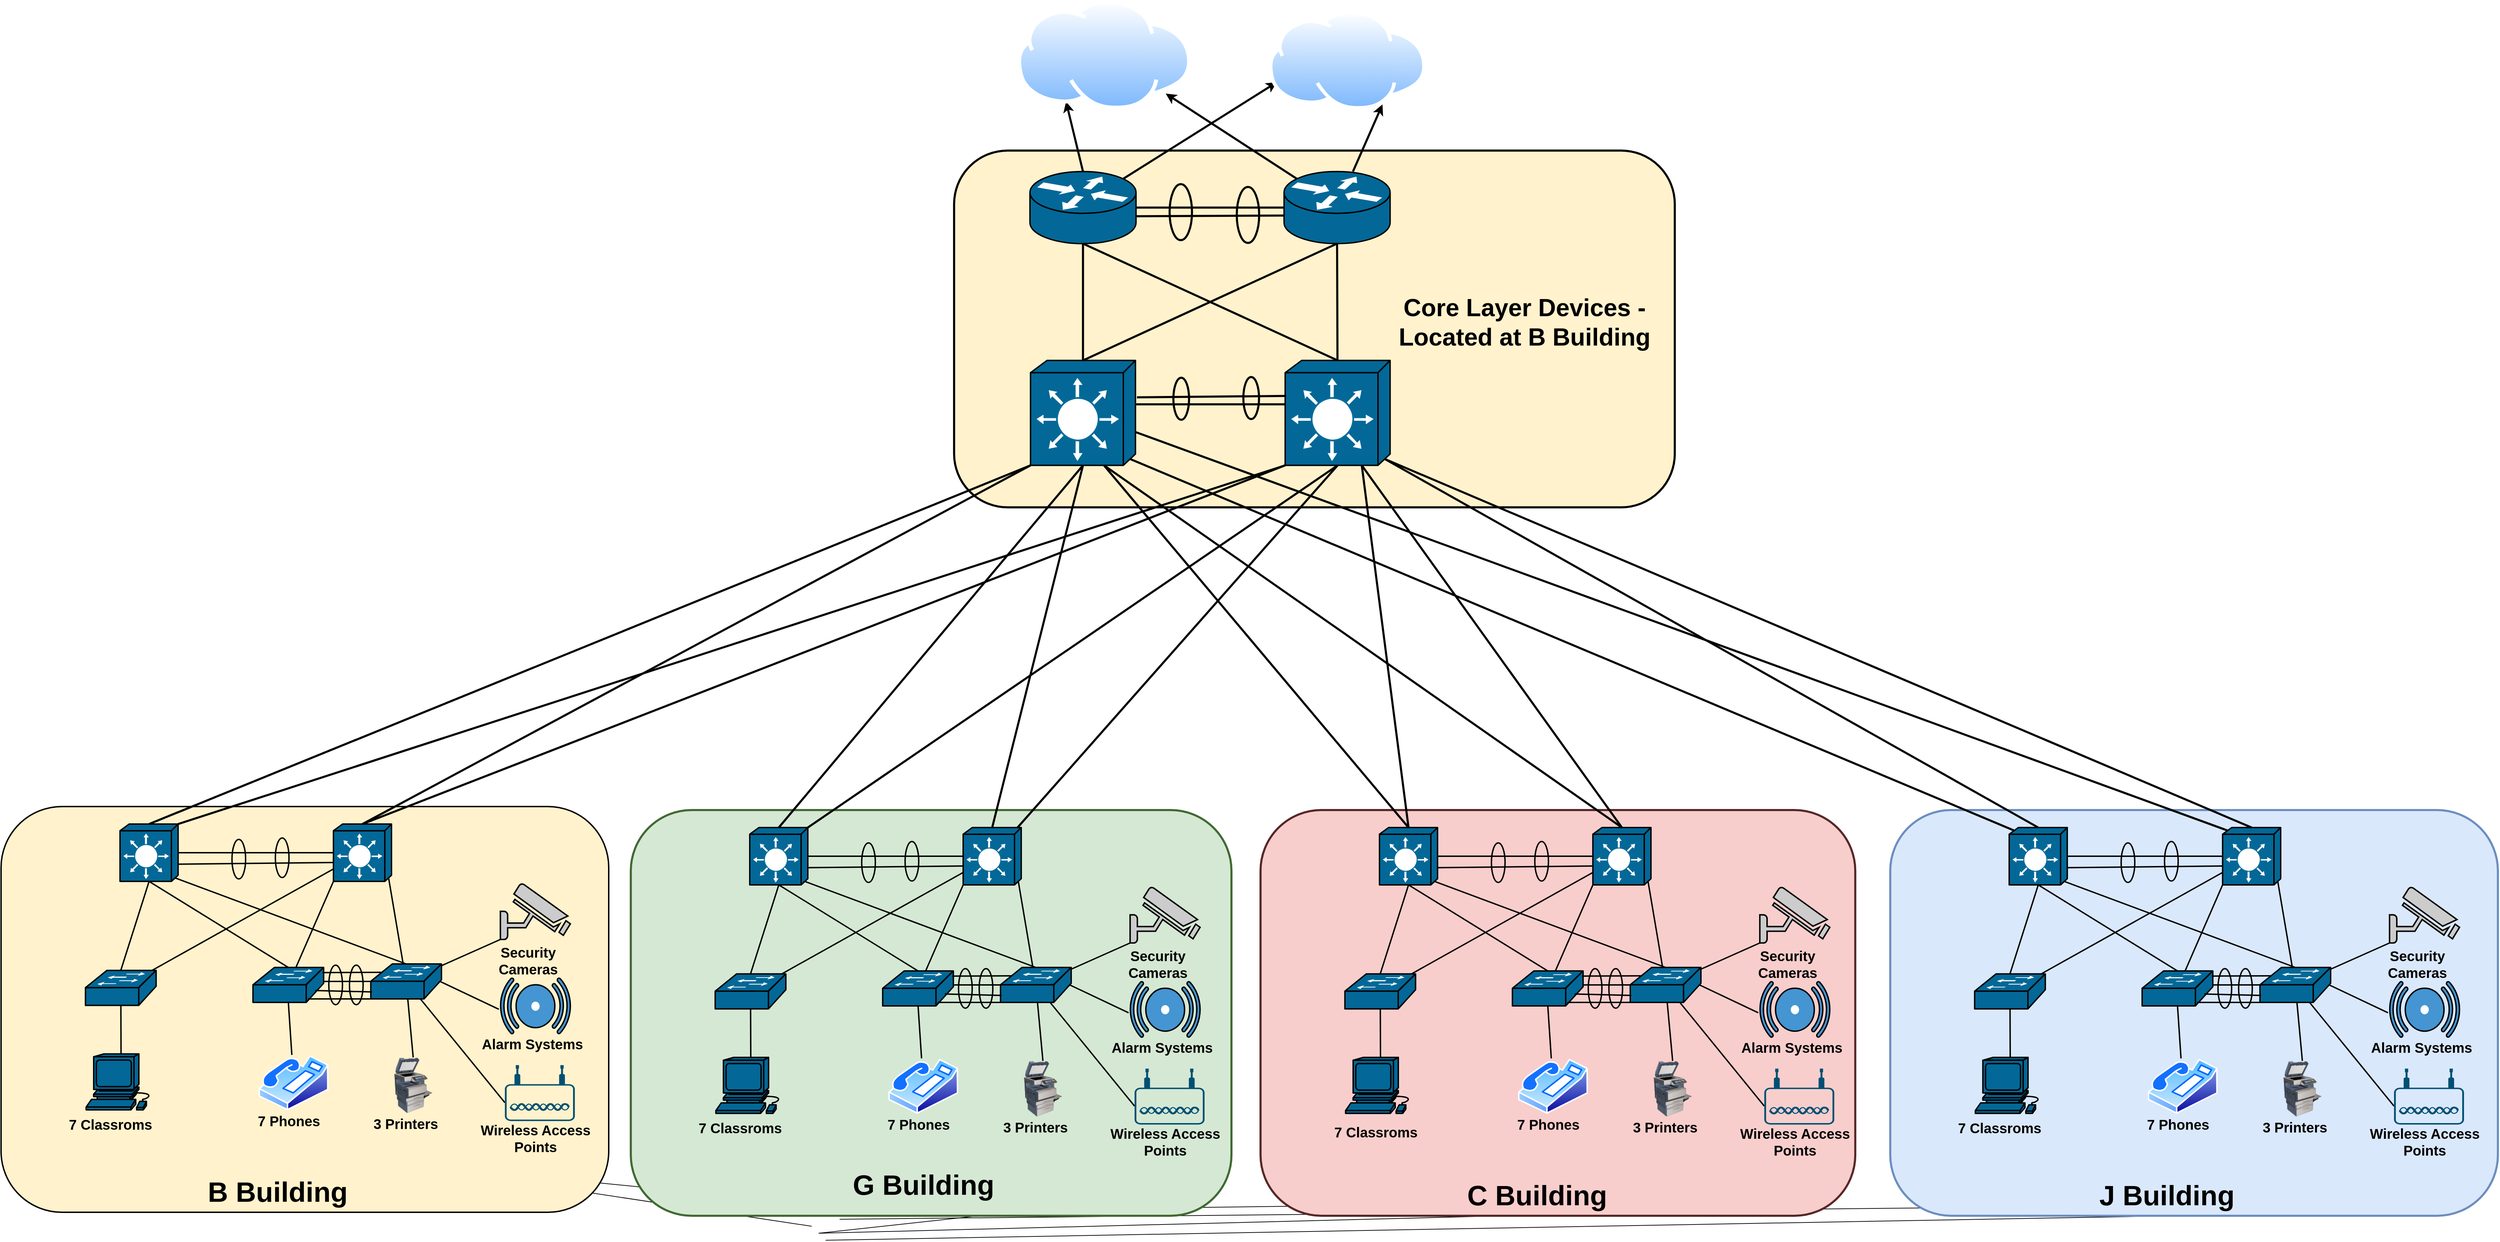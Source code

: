 <mxfile>
    <diagram id="1e_iy3KKnYAK0C85__co" name="Page-1">
        <mxGraphModel dx="6029" dy="3177" grid="1" gridSize="10" guides="1" tooltips="1" connect="1" arrows="1" fold="1" page="1" pageScale="1" pageWidth="850" pageHeight="1100" math="0" shadow="0">
            <root>
                <mxCell id="0"/>
                <mxCell id="1" parent="0"/>
                <mxCell id="418" value="" style="rounded=1;whiteSpace=wrap;html=1;fontSize=28;fillColor=#FFF2CC;strokeColor=#000000;fontColor=#ffffff;fillStyle=auto;strokeWidth=3;" vertex="1" parent="1">
                    <mxGeometry x="393.6" y="-697.75" width="1030" height="510" as="geometry"/>
                </mxCell>
                <mxCell id="38" style="edgeStyle=none;html=1;entryX=1;entryY=1;entryDx=0;entryDy=0;strokeWidth=3;exitX=0.12;exitY=0.1;exitDx=0;exitDy=0;exitPerimeter=0;strokeColor=#000000;" parent="1" source="240" target="34" edge="1">
                    <mxGeometry relative="1" as="geometry">
                        <mxPoint x="863.756" y="-670.138" as="sourcePoint"/>
                    </mxGeometry>
                </mxCell>
                <mxCell id="39" style="edgeStyle=none;html=1;entryX=0.75;entryY=1;entryDx=0;entryDy=0;strokeWidth=3;strokeColor=#000000;" parent="1" source="240" target="35" edge="1">
                    <mxGeometry relative="1" as="geometry">
                        <mxPoint x="924.076" y="-670.138" as="sourcePoint"/>
                    </mxGeometry>
                </mxCell>
                <mxCell id="36" style="edgeStyle=none;html=1;exitX=0.5;exitY=0;exitDx=0;exitDy=0;exitPerimeter=0;strokeWidth=3;strokeColor=#000000;" parent="1" source="241" edge="1">
                    <mxGeometry relative="1" as="geometry">
                        <mxPoint x="653.124" y="-670.138" as="sourcePoint"/>
                        <mxPoint x="553.6" y="-767.75" as="targetPoint"/>
                    </mxGeometry>
                </mxCell>
                <mxCell id="37" style="edgeStyle=none;html=1;exitX=0.88;exitY=0.1;exitDx=0;exitDy=0;exitPerimeter=0;entryX=0;entryY=0.75;entryDx=0;entryDy=0;strokeWidth=3;strokeColor=#000000;" parent="1" source="241" target="35" edge="1">
                    <mxGeometry relative="1" as="geometry">
                        <mxPoint x="686.459" y="-680.75" as="sourcePoint"/>
                    </mxGeometry>
                </mxCell>
                <mxCell id="35" value="" style="aspect=fixed;perimeter=ellipsePerimeter;html=1;align=center;shadow=0;dashed=0;spacingTop=3;image;image=img/lib/active_directory/internet_cloud.svg;" parent="1" vertex="1">
                    <mxGeometry x="843.29" y="-897.75" width="224.6" height="141.5" as="geometry"/>
                </mxCell>
                <mxCell id="8" value="" style="shape=mxgraph.cisco.switches.layer_3_switch;sketch=0;html=1;pointerEvents=1;dashed=0;fillColor=#036897;strokeColor=#000000;strokeWidth=2;verticalLabelPosition=bottom;verticalAlign=top;align=center;outlineConnect=0;points=[[0,0.5,0,0,0],[0,1,0,0,0],[0.08,0.05,0,0,0],[0.5,0,0,0,0],[0.5,1,0,0,0],[0.7,1,0,0,0],[0.95,0.94,0,0,0],[1,0,0,0,0],[1,0.5,0,0,0],[1,0.61,0,0,0]];" parent="1" vertex="1">
                    <mxGeometry x="502.81" y="-397.75" width="150" height="150" as="geometry"/>
                </mxCell>
                <mxCell id="XqiJH2cXlgmOkrlg76Jl-27" value="" style="endArrow=none;html=1;exitX=0;exitY=0.5;exitDx=0;exitDy=0;exitPerimeter=0;entryX=1.01;entryY=0.4;entryDx=0;entryDy=0;entryPerimeter=0;movable=0;resizable=0;rotatable=0;deletable=0;editable=0;connectable=0;" parent="1" target="JivYsEoHZtgpmowOg657-19" edge="1">
                    <mxGeometry width="50" height="50" relative="1" as="geometry">
                        <mxPoint x="-140" y="790" as="sourcePoint"/>
                        <mxPoint x="190" y="840" as="targetPoint"/>
                    </mxGeometry>
                </mxCell>
                <mxCell id="XqiJH2cXlgmOkrlg76Jl-31" value="" style="endArrow=none;html=1;entryX=0.985;entryY=0.147;entryDx=0;entryDy=0;entryPerimeter=0;exitX=0.16;exitY=0.24;exitDx=0;exitDy=0;exitPerimeter=0;movable=0;resizable=0;rotatable=0;deletable=0;editable=0;connectable=0;" parent="1" target="JivYsEoHZtgpmowOg657-19" edge="1">
                    <mxGeometry width="50" height="50" relative="1" as="geometry">
                        <mxPoint x="-123.84" y="777" as="sourcePoint"/>
                        <mxPoint x="210" y="810" as="targetPoint"/>
                    </mxGeometry>
                </mxCell>
                <mxCell id="34" value="" style="aspect=fixed;perimeter=ellipsePerimeter;html=1;align=center;shadow=0;dashed=0;spacingTop=3;image;image=img/lib/active_directory/internet_cloud.svg;" parent="1" vertex="1">
                    <mxGeometry x="483.6" y="-913" width="248.81" height="156.75" as="geometry"/>
                </mxCell>
                <mxCell id="228" value="" style="endArrow=none;html=1;exitX=0;exitY=0.5;exitDx=0;exitDy=0;exitPerimeter=0;entryX=1.01;entryY=0.4;entryDx=0;entryDy=0;entryPerimeter=0;movable=0;resizable=0;rotatable=0;deletable=0;editable=0;connectable=0;" edge="1" parent="1" target="234">
                    <mxGeometry width="50" height="50" relative="1" as="geometry">
                        <mxPoint x="704" y="795" as="sourcePoint"/>
                        <mxPoint x="200" y="850" as="targetPoint"/>
                    </mxGeometry>
                </mxCell>
                <mxCell id="229" value="" style="endArrow=none;html=1;entryX=0.985;entryY=0.147;entryDx=0;entryDy=0;entryPerimeter=0;exitX=0.16;exitY=0.24;exitDx=0;exitDy=0;exitPerimeter=0;movable=0;resizable=0;rotatable=0;deletable=0;editable=0;connectable=0;" edge="1" parent="1" target="234">
                    <mxGeometry width="50" height="50" relative="1" as="geometry">
                        <mxPoint x="720.16" y="782" as="sourcePoint"/>
                        <mxPoint x="220" y="820" as="targetPoint"/>
                    </mxGeometry>
                </mxCell>
                <mxCell id="240" value="" style="shape=mxgraph.cisco.routers.router;sketch=0;html=1;pointerEvents=1;dashed=0;fillColor=#036897;strokeColor=#000000;strokeWidth=2;verticalLabelPosition=bottom;verticalAlign=top;align=center;outlineConnect=0;points=[[0,0.5,0,0,0],[0,0.61,0,0,0],[0.12,0.1,0,0,0],[0.12,0.9,0,0,0],[0.5,0,0,0,0],[0.5,1,0,0,0],[0.88,0.1,0,0,0],[0.88,0.9,0,0,0],[1,0.5,0,0,0]];" vertex="1" parent="1">
                    <mxGeometry x="865.18" y="-667.75" width="151.58" height="103" as="geometry"/>
                </mxCell>
                <mxCell id="241" value="" style="shape=mxgraph.cisco.routers.router;sketch=0;html=1;pointerEvents=1;dashed=0;fillColor=#036897;strokeColor=#000000;strokeWidth=2;verticalLabelPosition=bottom;verticalAlign=top;align=center;outlineConnect=0;points=[[0,0.5,0,0,0],[0.12,0.1,0,0,0],[0.12,0.9,0,0,0],[0.5,0,0,0,0],[0.5,1,0,0,0],[0.88,0.1,0,0,0],[0.88,0.9,0,0,0],[1,0.5,0,0,0],[1,0.62,0,0,0]];" vertex="1" parent="1">
                    <mxGeometry x="502.02" y="-667.75" width="151.58" height="103" as="geometry"/>
                </mxCell>
                <mxCell id="243" value="" style="shape=mxgraph.cisco.switches.layer_3_switch;sketch=0;html=1;pointerEvents=1;dashed=0;fillColor=#036897;strokeColor=#000000;strokeWidth=2;verticalLabelPosition=bottom;verticalAlign=top;align=center;outlineConnect=0;points=[[0,0.5,0,0,0],[0,0.59,0,0,0],[0,1,0,0,0],[0.08,0.05,0,0,0],[0.5,0,0,0,0],[0.5,1,0,0,0],[0.73,1,0,0,0],[0.95,0.94,0,0,0],[1,0,0,0,0],[1,0.5,0,0,0]];" vertex="1" parent="1">
                    <mxGeometry x="866.76" y="-397.75" width="150" height="150" as="geometry"/>
                </mxCell>
                <mxCell id="244" value="" style="endArrow=none;html=1;strokeWidth=3;exitX=0.5;exitY=1;exitDx=0;exitDy=0;exitPerimeter=0;strokeColor=#000000;" edge="1" parent="1" source="241" target="8">
                    <mxGeometry width="50" height="50" relative="1" as="geometry">
                        <mxPoint x="633.6" y="-557.75" as="sourcePoint"/>
                        <mxPoint x="683.6" y="-607.75" as="targetPoint"/>
                    </mxGeometry>
                </mxCell>
                <mxCell id="245" value="" style="endArrow=none;html=1;strokeWidth=3;exitX=0.5;exitY=1;exitDx=0;exitDy=0;exitPerimeter=0;strokeColor=#000000;" edge="1" parent="1" source="240" target="243">
                    <mxGeometry width="50" height="50" relative="1" as="geometry">
                        <mxPoint x="1043.6" y="-547.75" as="sourcePoint"/>
                        <mxPoint x="1043.6" y="-380.75" as="targetPoint"/>
                    </mxGeometry>
                </mxCell>
                <mxCell id="246" value="" style="endArrow=none;html=1;strokeWidth=3;exitX=0.5;exitY=1;exitDx=0;exitDy=0;exitPerimeter=0;entryX=0.5;entryY=0;entryDx=0;entryDy=0;entryPerimeter=0;strokeColor=#000000;" edge="1" parent="1" source="241" target="243">
                    <mxGeometry width="50" height="50" relative="1" as="geometry">
                        <mxPoint x="949.39" y="-544.75" as="sourcePoint"/>
                        <mxPoint x="933.6" y="-397.75" as="targetPoint"/>
                    </mxGeometry>
                </mxCell>
                <mxCell id="247" value="" style="endArrow=none;html=1;strokeWidth=3;exitX=0.5;exitY=1;exitDx=0;exitDy=0;exitPerimeter=0;entryX=0.5;entryY=0;entryDx=0;entryDy=0;entryPerimeter=0;strokeColor=#000000;" edge="1" parent="1" source="240" target="8">
                    <mxGeometry width="50" height="50" relative="1" as="geometry">
                        <mxPoint x="587.81" y="-554.75" as="sourcePoint"/>
                        <mxPoint x="950.18" y="-377.75" as="targetPoint"/>
                    </mxGeometry>
                </mxCell>
                <mxCell id="248" value="" style="endArrow=none;html=1;strokeWidth=3;exitX=1;exitY=0.5;exitDx=0;exitDy=0;exitPerimeter=0;strokeColor=#000000;" edge="1" parent="1" source="241" target="240">
                    <mxGeometry width="50" height="50" relative="1" as="geometry">
                        <mxPoint x="587.81" y="-554.75" as="sourcePoint"/>
                        <mxPoint x="950.18" y="-377.75" as="targetPoint"/>
                    </mxGeometry>
                </mxCell>
                <mxCell id="249" value="" style="endArrow=none;html=1;strokeWidth=3;exitX=1;exitY=0.62;exitDx=0;exitDy=0;exitPerimeter=0;entryX=0;entryY=0.61;entryDx=0;entryDy=0;entryPerimeter=0;strokeColor=#000000;" edge="1" parent="1" source="241" target="240">
                    <mxGeometry width="50" height="50" relative="1" as="geometry">
                        <mxPoint x="663.6" y="-606.25" as="sourcePoint"/>
                        <mxPoint x="875.18" y="-606.25" as="targetPoint"/>
                    </mxGeometry>
                </mxCell>
                <mxCell id="250" value="" style="ellipse;whiteSpace=wrap;html=1;fillColor=none;strokeWidth=3;strokeColor=#000000;" vertex="1" parent="1">
                    <mxGeometry x="701.6" y="-649.75" width="32" height="80" as="geometry"/>
                </mxCell>
                <mxCell id="251" value="" style="ellipse;whiteSpace=wrap;html=1;fillColor=none;strokeWidth=3;strokeColor=#000000;" vertex="1" parent="1">
                    <mxGeometry x="797.6" y="-645.75" width="32" height="80" as="geometry"/>
                </mxCell>
                <mxCell id="252" value="" style="endArrow=none;html=1;strokeWidth=3;strokeColor=#000000;" edge="1" parent="1">
                    <mxGeometry width="50" height="50" relative="1" as="geometry">
                        <mxPoint x="655" y="-345" as="sourcePoint"/>
                        <mxPoint x="868" y="-347" as="targetPoint"/>
                    </mxGeometry>
                </mxCell>
                <mxCell id="253" value="" style="endArrow=none;html=1;strokeWidth=3;strokeColor=#000000;" edge="1" parent="1">
                    <mxGeometry width="50" height="50" relative="1" as="geometry">
                        <mxPoint x="654" y="-335" as="sourcePoint"/>
                        <mxPoint x="866" y="-335" as="targetPoint"/>
                    </mxGeometry>
                </mxCell>
                <mxCell id="254" value="" style="ellipse;whiteSpace=wrap;html=1;fillColor=none;strokeWidth=3;strokeColor=#000000;" vertex="1" parent="1">
                    <mxGeometry x="807" y="-374" width="22.4" height="60" as="geometry"/>
                </mxCell>
                <mxCell id="300" value="" style="endArrow=none;html=1;exitX=0;exitY=0.5;exitDx=0;exitDy=0;exitPerimeter=0;entryX=1.01;entryY=0.4;entryDx=0;entryDy=0;entryPerimeter=0;movable=0;resizable=0;rotatable=0;deletable=0;editable=0;connectable=0;" edge="1" parent="1" target="306">
                    <mxGeometry width="50" height="50" relative="1" as="geometry">
                        <mxPoint x="1570" y="815" as="sourcePoint"/>
                        <mxPoint x="200" y="850" as="targetPoint"/>
                    </mxGeometry>
                </mxCell>
                <mxCell id="301" value="" style="endArrow=none;html=1;entryX=0.985;entryY=0.147;entryDx=0;entryDy=0;entryPerimeter=0;exitX=0.16;exitY=0.24;exitDx=0;exitDy=0;exitPerimeter=0;movable=0;resizable=0;rotatable=0;deletable=0;editable=0;connectable=0;" edge="1" parent="1" target="306">
                    <mxGeometry width="50" height="50" relative="1" as="geometry">
                        <mxPoint x="1586.16" y="802" as="sourcePoint"/>
                        <mxPoint x="220" y="820" as="targetPoint"/>
                    </mxGeometry>
                </mxCell>
                <mxCell id="354" value="" style="endArrow=none;html=1;exitX=0;exitY=0.5;exitDx=0;exitDy=0;exitPerimeter=0;entryX=1.01;entryY=0.4;entryDx=0;entryDy=0;entryPerimeter=0;movable=0;resizable=0;rotatable=0;deletable=0;editable=0;connectable=0;" edge="1" parent="1" target="360">
                    <mxGeometry width="50" height="50" relative="1" as="geometry">
                        <mxPoint x="2414" y="820" as="sourcePoint"/>
                        <mxPoint x="210" y="860" as="targetPoint"/>
                    </mxGeometry>
                </mxCell>
                <mxCell id="355" value="" style="endArrow=none;html=1;entryX=0.985;entryY=0.147;entryDx=0;entryDy=0;entryPerimeter=0;exitX=0.16;exitY=0.24;exitDx=0;exitDy=0;exitPerimeter=0;movable=0;resizable=0;rotatable=0;deletable=0;editable=0;connectable=0;" edge="1" parent="1" target="360">
                    <mxGeometry width="50" height="50" relative="1" as="geometry">
                        <mxPoint x="2430.16" y="807" as="sourcePoint"/>
                        <mxPoint x="230" y="830" as="targetPoint"/>
                    </mxGeometry>
                </mxCell>
                <mxCell id="364" value="" style="rounded=1;whiteSpace=wrap;html=1;fontSize=28;fillColor=#FFF2CC;strokeColor=#000000;fontColor=#ffffff;strokeWidth=2;" vertex="1" parent="1">
                    <mxGeometry x="-968.45" y="240" width="868.45" height="580" as="geometry"/>
                </mxCell>
                <mxCell id="365" value="" style="shadow=0;dashed=0;html=1;strokeColor=#000000;fillColor=#4495D1;labelPosition=center;verticalLabelPosition=bottom;verticalAlign=top;align=center;outlineConnect=0;shape=mxgraph.veeam.2d.alarm;strokeWidth=2;" vertex="1" parent="1">
                    <mxGeometry x="-254.85" y="485" width="100" height="80" as="geometry"/>
                </mxCell>
                <mxCell id="366" value="" style="endArrow=none;html=1;entryX=0;entryY=1;entryDx=0;entryDy=0;entryPerimeter=0;strokeWidth=2;strokeColor=#000000;" edge="1" parent="1" source="391" target="403">
                    <mxGeometry width="50" height="50" relative="1" as="geometry">
                        <mxPoint x="-338.45" y="485" as="sourcePoint"/>
                        <mxPoint x="-278.45" y="385" as="targetPoint"/>
                    </mxGeometry>
                </mxCell>
                <mxCell id="367" value="" style="endArrow=none;html=1;entryX=-0.022;entryY=0.56;entryDx=0;entryDy=0;entryPerimeter=0;exitX=0.98;exitY=0.5;exitDx=0;exitDy=0;exitPerimeter=0;strokeWidth=2;strokeColor=#000000;" edge="1" parent="1" source="391" target="365">
                    <mxGeometry width="50" height="50" relative="1" as="geometry">
                        <mxPoint x="-348.45" y="495" as="sourcePoint"/>
                        <mxPoint x="-278.45" y="525" as="targetPoint"/>
                    </mxGeometry>
                </mxCell>
                <mxCell id="368" value="" style="endArrow=none;html=1;entryX=0;entryY=0.67;entryDx=0;entryDy=0;entryPerimeter=0;strokeWidth=2;strokeColor=#000000;" edge="1" parent="1" source="391" target="406">
                    <mxGeometry width="50" height="50" relative="1" as="geometry">
                        <mxPoint x="-358.45" y="505" as="sourcePoint"/>
                        <mxPoint x="-278.45" y="565" as="targetPoint"/>
                    </mxGeometry>
                </mxCell>
                <mxCell id="369" value="&lt;font color=&quot;#000000&quot; style=&quot;font-size: 20px;&quot;&gt;&lt;b style=&quot;font-size: 20px;&quot;&gt;7 Phones&lt;br style=&quot;font-size: 20px;&quot;&gt;&lt;/b&gt;&lt;/font&gt;" style="text;html=1;strokeColor=none;fillColor=none;align=center;verticalAlign=middle;whiteSpace=wrap;rounded=0;strokeWidth=2;fontSize=20;" vertex="1" parent="1">
                    <mxGeometry x="-608.45" y="673.6" width="102.03" height="30" as="geometry"/>
                </mxCell>
                <mxCell id="371" value="" style="ellipse;whiteSpace=wrap;html=1;fontSize=28;fillColor=none;strokeWidth=2;strokeColor=#000000;" vertex="1" parent="1">
                    <mxGeometry x="-638.45" y="287" width="19.5" height="56.4" as="geometry"/>
                </mxCell>
                <mxCell id="372" value="" style="endArrow=none;html=1;entryX=0;entryY=0.5;entryDx=0;entryDy=0;entryPerimeter=0;exitX=1;exitY=0.5;exitDx=0;exitDy=0;exitPerimeter=0;movable=1;resizable=1;rotatable=1;deletable=1;editable=1;connectable=1;strokeWidth=2;strokeColor=#000000;" edge="1" parent="1" source="379" target="380">
                    <mxGeometry width="50" height="50" relative="1" as="geometry">
                        <mxPoint x="-863.337" y="617.6" as="sourcePoint"/>
                        <mxPoint x="-857.973" y="535" as="targetPoint"/>
                    </mxGeometry>
                </mxCell>
                <mxCell id="373" value="" style="ellipse;whiteSpace=wrap;html=1;fontSize=28;fillColor=none;strokeWidth=2;strokeColor=#000000;" vertex="1" parent="1">
                    <mxGeometry x="-576.45" y="285" width="19.5" height="56.4" as="geometry"/>
                </mxCell>
                <mxCell id="374" value="" style="endArrow=none;html=1;exitX=1;exitY=0.7;exitDx=0;exitDy=0;exitPerimeter=0;movable=1;resizable=1;rotatable=1;deletable=1;editable=1;connectable=1;strokeWidth=2;strokeColor=#000000;" edge="1" parent="1" source="379">
                    <mxGeometry width="50" height="50" relative="1" as="geometry">
                        <mxPoint x="-724.45" y="307" as="sourcePoint"/>
                        <mxPoint x="-493.45" y="320" as="targetPoint"/>
                    </mxGeometry>
                </mxCell>
                <mxCell id="376" value="" style="endArrow=none;html=1;entryX=0.5;entryY=0.98;entryDx=0;entryDy=0;entryPerimeter=0;strokeWidth=2;strokeColor=#000000;" edge="1" parent="1" source="400" target="390">
                    <mxGeometry width="50" height="50" relative="1" as="geometry">
                        <mxPoint x="-698.18" y="615" as="sourcePoint"/>
                        <mxPoint x="-688.45" y="535" as="targetPoint"/>
                    </mxGeometry>
                </mxCell>
                <mxCell id="378" value="&lt;font style=&quot;font-size: 40px;&quot; color=&quot;#000000&quot;&gt;&lt;b style=&quot;font-size: 40px;&quot;&gt;B Building&lt;/b&gt;&lt;/font&gt;" style="text;html=1;strokeColor=none;fillColor=none;align=center;verticalAlign=middle;whiteSpace=wrap;rounded=0;strokeWidth=2;fontSize=40;" vertex="1" parent="1">
                    <mxGeometry x="-728.45" y="775" width="310" height="30" as="geometry"/>
                </mxCell>
                <mxCell id="379" value="" style="shape=mxgraph.cisco.switches.layer_3_switch;sketch=0;html=1;pointerEvents=1;dashed=0;fillColor=#036897;strokeColor=#000000;strokeWidth=2;verticalLabelPosition=bottom;verticalAlign=top;align=center;outlineConnect=0;points=[[0,0.5,0,0,0],[0,1,0,0,0],[0.08,0.05,0,0,0],[0.5,0,0,0,0],[0.5,1,0,0,0],[0.95,0.94,0,0,0],[1,0,0,0,0],[1,0.27,0,0,0],[1,0.5,0,0,0],[1,0.7,0,0,0]];" vertex="1" parent="1">
                    <mxGeometry x="-798.45" y="265" width="83" height="82" as="geometry"/>
                </mxCell>
                <mxCell id="380" value="" style="shape=mxgraph.cisco.switches.layer_3_switch;sketch=0;html=1;pointerEvents=1;dashed=0;fillColor=#036897;strokeColor=#000000;strokeWidth=2;verticalLabelPosition=bottom;verticalAlign=top;align=center;outlineConnect=0;" vertex="1" parent="1">
                    <mxGeometry x="-493.45" y="265" width="83" height="82" as="geometry"/>
                </mxCell>
                <mxCell id="381" value="" style="endArrow=none;html=1;exitX=0.5;exitY=1;exitDx=0;exitDy=0;exitPerimeter=0;entryX=0.5;entryY=0;entryDx=0;entryDy=0;entryPerimeter=0;strokeWidth=2;strokeColor=#000000;" edge="1" parent="1" source="379" target="414">
                    <mxGeometry width="50" height="50" relative="1" as="geometry">
                        <mxPoint x="-756.45" y="275" as="sourcePoint"/>
                        <mxPoint x="-699.45" y="-41" as="targetPoint"/>
                    </mxGeometry>
                </mxCell>
                <mxCell id="383" value="" style="endArrow=none;html=1;exitX=0;exitY=1;exitDx=0;exitDy=0;exitPerimeter=0;strokeWidth=2;strokeColor=#000000;" edge="1" parent="1" source="380" target="390">
                    <mxGeometry width="50" height="50" relative="1" as="geometry">
                        <mxPoint x="-727.65" y="335.16" as="sourcePoint"/>
                        <mxPoint x="-551.345" y="470" as="targetPoint"/>
                    </mxGeometry>
                </mxCell>
                <mxCell id="384" value="" style="endArrow=none;html=1;exitX=0.95;exitY=0.94;exitDx=0;exitDy=0;exitPerimeter=0;strokeWidth=2;strokeColor=#000000;" edge="1" parent="1" source="380" target="391">
                    <mxGeometry width="50" height="50" relative="1" as="geometry">
                        <mxPoint x="-498.45" y="339" as="sourcePoint"/>
                        <mxPoint x="-380.95" y="470" as="targetPoint"/>
                        <Array as="points"/>
                    </mxGeometry>
                </mxCell>
                <mxCell id="385" value="" style="shape=mxgraph.cisco.computers_and_peripherals.workstation;sketch=0;html=1;pointerEvents=1;dashed=0;fillColor=#036897;strokeColor=#000000;strokeWidth=2;verticalLabelPosition=bottom;verticalAlign=top;align=center;outlineConnect=0;" vertex="1" parent="1">
                    <mxGeometry x="-846.85" y="593.6" width="100" height="80" as="geometry"/>
                </mxCell>
                <mxCell id="387" value="" style="group;movable=1;resizable=1;rotatable=1;deletable=1;editable=1;connectable=1;strokeWidth=2;strokeColor=none;" vertex="1" connectable="0" parent="1">
                    <mxGeometry x="-608.45" y="465" width="269.4" height="58.2" as="geometry"/>
                </mxCell>
                <mxCell id="388" value="" style="ellipse;whiteSpace=wrap;html=1;fontSize=28;fillColor=none;strokeWidth=2;strokeColor=#000000;" vertex="1" parent="387">
                    <mxGeometry x="137.9" y="1.8" width="19.5" height="56.4" as="geometry"/>
                </mxCell>
                <mxCell id="389" value="" style="ellipse;whiteSpace=wrap;html=1;fontSize=28;fillColor=none;strokeWidth=2;strokeColor=#000000;" vertex="1" parent="387">
                    <mxGeometry x="108.4" y="1.8" width="19.5" height="56.4" as="geometry"/>
                </mxCell>
                <mxCell id="390" value="" style="shape=mxgraph.cisco.switches.workgroup_switch;sketch=0;html=1;pointerEvents=1;dashed=0;fillColor=#036897;strokeColor=#000000;strokeWidth=2;verticalLabelPosition=bottom;verticalAlign=top;align=center;outlineConnect=0;fontSize=16;fontColor=#000000;points=[[0,0.5,0,0,0],[0,0.98,0,0,0],[0.16,0.24,0,0,0],[0.5,0,0,0,0],[0.5,0.98,0,0,0],[0.75,0.86,0,0,0],[0.75,1,0,0,0],[0.76,0.53,0,0,0],[0.76,0.7,0,0,0],[0.87,0.74,0,0,0],[0.98,0.5,0,0,0],[1,0,0,0,0]];" vertex="1" parent="387">
                    <mxGeometry y="5" width="101" height="50" as="geometry"/>
                </mxCell>
                <mxCell id="391" value="" style="shape=mxgraph.cisco.switches.workgroup_switch;sketch=0;html=1;pointerEvents=1;dashed=0;fillColor=#036897;strokeColor=#000000;strokeWidth=2;verticalLabelPosition=bottom;verticalAlign=top;align=center;outlineConnect=0;fontSize=16;fontColor=#000000;points=[[0,0.5,0,0,0],[0,0.64,0,0,0],[0,0.8,0,0,0],[0,0.98,0,0,0],[0.16,0.24,0,0,0],[0.5,0,0,0,0],[0.5,0.98,0,0,0],[0.87,0.74,0,0,0],[0.98,0.5,0,0,0],[1,0,0,0,0]];movable=1;resizable=1;rotatable=1;deletable=1;editable=1;connectable=1;" vertex="1" parent="387">
                    <mxGeometry x="168.4" width="101" height="50" as="geometry"/>
                </mxCell>
                <mxCell id="392" value="" style="endArrow=none;html=1;exitX=0;exitY=0.5;exitDx=0;exitDy=0;exitPerimeter=0;entryX=1.01;entryY=0.4;entryDx=0;entryDy=0;entryPerimeter=0;movable=1;resizable=1;rotatable=1;deletable=1;editable=1;connectable=1;strokeColor=#000000;strokeWidth=2;" edge="1" parent="387" source="391" target="390">
                    <mxGeometry width="50" height="50" relative="1" as="geometry">
                        <mxPoint x="184.4" y="15" as="sourcePoint"/>
                        <mxPoint x="108.4" y="25" as="targetPoint"/>
                    </mxGeometry>
                </mxCell>
                <mxCell id="393" value="" style="endArrow=none;html=1;entryX=0.985;entryY=0.147;entryDx=0;entryDy=0;entryPerimeter=0;exitX=0.16;exitY=0.24;exitDx=0;exitDy=0;exitPerimeter=0;movable=1;resizable=1;rotatable=1;deletable=1;editable=1;connectable=1;strokeColor=#000000;strokeWidth=2;" edge="1" parent="387" source="391" target="390">
                    <mxGeometry width="50" height="50" relative="1" as="geometry">
                        <mxPoint x="168.4" y="25" as="sourcePoint"/>
                        <mxPoint x="128.4" y="-5" as="targetPoint"/>
                    </mxGeometry>
                </mxCell>
                <mxCell id="394" value="" style="endArrow=none;html=1;movable=1;resizable=1;rotatable=1;deletable=1;editable=1;connectable=1;strokeColor=#000000;strokeWidth=2;" edge="1" parent="387">
                    <mxGeometry width="50" height="50" relative="1" as="geometry">
                        <mxPoint x="175.4" y="50" as="sourcePoint"/>
                        <mxPoint x="78.4" y="50" as="targetPoint"/>
                    </mxGeometry>
                </mxCell>
                <mxCell id="395" value="" style="endArrow=none;html=1;movable=1;resizable=1;rotatable=1;deletable=1;editable=1;connectable=1;strokeWidth=2;strokeColor=#000000;" edge="1" parent="387">
                    <mxGeometry width="50" height="50" relative="1" as="geometry">
                        <mxPoint x="170" y="40" as="sourcePoint"/>
                        <mxPoint x="89" y="38" as="targetPoint"/>
                    </mxGeometry>
                </mxCell>
                <mxCell id="396" value="" style="endArrow=none;html=1;exitX=0.95;exitY=0.94;exitDx=0;exitDy=0;exitPerimeter=0;entryX=0.5;entryY=0;entryDx=0;entryDy=0;entryPerimeter=0;strokeWidth=2;strokeColor=#000000;" edge="1" parent="1" source="379" target="391">
                    <mxGeometry width="50" height="50" relative="1" as="geometry">
                        <mxPoint x="-727.65" y="335.16" as="sourcePoint"/>
                        <mxPoint x="-408.45" y="465" as="targetPoint"/>
                    </mxGeometry>
                </mxCell>
                <mxCell id="398" value="" style="endArrow=none;html=1;strokeWidth=2;strokeColor=#000000;" edge="1" parent="1" source="380" target="414">
                    <mxGeometry width="50" height="50" relative="1" as="geometry">
                        <mxPoint x="-498.45" y="335.0" as="sourcePoint"/>
                        <mxPoint x="-668.45" y="485.0" as="targetPoint"/>
                    </mxGeometry>
                </mxCell>
                <mxCell id="399" value="" style="endArrow=none;html=1;exitX=0.5;exitY=1;exitDx=0;exitDy=0;exitPerimeter=0;strokeWidth=2;strokeColor=#000000;entryX=0.5;entryY=0;entryDx=0;entryDy=0;entryPerimeter=0;" edge="1" parent="1" source="379" target="390">
                    <mxGeometry width="50" height="50" relative="1" as="geometry">
                        <mxPoint x="-498.45" y="307.0" as="sourcePoint"/>
                        <mxPoint x="-408.45" y="465" as="targetPoint"/>
                    </mxGeometry>
                </mxCell>
                <mxCell id="400" value="" style="aspect=fixed;perimeter=ellipsePerimeter;html=1;align=center;shadow=0;dashed=0;spacingTop=3;image;image=img/lib/active_directory/phone.svg;fillColor=#FFFF66;strokeWidth=2;strokeColor=#000000;" vertex="1" parent="1">
                    <mxGeometry x="-600.48" y="595" width="100" height="80" as="geometry"/>
                </mxCell>
                <mxCell id="401" value="&lt;font color=&quot;#000000&quot; style=&quot;font-size: 20px;&quot;&gt;&lt;b style=&quot;font-size: 20px;&quot;&gt;7 Classroms&lt;/b&gt;&lt;/font&gt;" style="text;html=1;strokeColor=none;fillColor=none;align=center;verticalAlign=middle;whiteSpace=wrap;rounded=0;strokeWidth=2;fontSize=20;" vertex="1" parent="1">
                    <mxGeometry x="-876.85" y="678.6" width="130" height="30" as="geometry"/>
                </mxCell>
                <mxCell id="403" value="" style="fontColor=#0066CC;verticalAlign=top;verticalLabelPosition=bottom;labelPosition=center;align=center;html=1;outlineConnect=0;fillColor=#CCCCCC;strokeColor=#000000;gradientColor=none;gradientDirection=north;strokeWidth=2;shape=mxgraph.networks.security_camera;labelBackgroundColor=#000000;" vertex="1" parent="1">
                    <mxGeometry x="-254.85" y="350" width="100" height="80" as="geometry"/>
                </mxCell>
                <mxCell id="404" value="" style="image;html=1;image=img/lib/clip_art/computers/Printer_Commercial_128x128.png;labelBackgroundColor=#000000;fontColor=#000000;fillColor=#FFFF66;strokeWidth=2;strokeColor=#000000;" vertex="1" parent="1">
                    <mxGeometry x="-429.45" y="598.6" width="100" height="80" as="geometry"/>
                </mxCell>
                <mxCell id="405" value="&lt;font color=&quot;#000000&quot; style=&quot;font-size: 20px;&quot;&gt;&lt;b style=&quot;font-size: 20px;&quot;&gt;3 Printers&lt;br style=&quot;font-size: 20px;&quot;&gt;&lt;br style=&quot;font-size: 20px;&quot;&gt;&lt;/b&gt;&lt;/font&gt;" style="text;html=1;strokeColor=none;fillColor=none;align=center;verticalAlign=middle;whiteSpace=wrap;rounded=0;strokeWidth=2;fontSize=20;" vertex="1" parent="1">
                    <mxGeometry x="-441.05" y="689.6" width="102" height="30" as="geometry"/>
                </mxCell>
                <mxCell id="406" value="" style="points=[[0.03,0.36,0],[0.18,0,0],[0.5,0.34,0],[0.82,0,0],[0.97,0.36,0],[1,0.67,0],[0.975,0.975,0],[0.5,1,0],[0.025,0.975,0],[0,0.67,0]];verticalLabelPosition=bottom;sketch=0;html=1;verticalAlign=top;aspect=fixed;align=center;pointerEvents=1;shape=mxgraph.cisco19.wireless_access_point;fillColor=#005073;strokeColor=#000000;strokeWidth=2;" vertex="1" parent="1">
                    <mxGeometry x="-248.45" y="609.6" width="100" height="80" as="geometry"/>
                </mxCell>
                <mxCell id="411" value="" style="endArrow=none;html=1;fontColor=#000000;strokeWidth=2;strokeColor=#000000;" edge="1" parent="1" source="385" target="414">
                    <mxGeometry width="50" height="50" relative="1" as="geometry">
                        <mxPoint x="-918.45" y="615" as="sourcePoint"/>
                        <mxPoint x="-868.45" y="565" as="targetPoint"/>
                    </mxGeometry>
                </mxCell>
                <mxCell id="413" value="" style="endArrow=none;html=1;exitX=0.5;exitY=0;exitDx=0;exitDy=0;strokeWidth=2;strokeColor=#000000;" edge="1" parent="1" source="404" target="391">
                    <mxGeometry width="50" height="50" relative="1" as="geometry">
                        <mxPoint x="-542.273" y="615.034" as="sourcePoint"/>
                        <mxPoint x="-388.45" y="515" as="targetPoint"/>
                    </mxGeometry>
                </mxCell>
                <mxCell id="414" value="" style="shape=mxgraph.cisco.switches.workgroup_switch;sketch=0;html=1;pointerEvents=1;dashed=0;fillColor=#036897;strokeColor=#000000;strokeWidth=2;verticalLabelPosition=bottom;verticalAlign=top;align=center;outlineConnect=0;fontSize=16;fontColor=#000000;points=[[0,0.5,0,0,0],[0,0.98,0,0,0],[0.16,0.24,0,0,0],[0.5,0,0,0,0],[0.5,0.98,0,0,0],[0.75,0.86,0,0,0],[0.75,1,0,0,0],[0.76,0.53,0,0,0],[0.76,0.7,0,0,0],[0.87,0.74,0,0,0],[0.98,0.5,0,0,0],[1,0,0,0,0]];" vertex="1" parent="1">
                    <mxGeometry x="-847.85" y="474.2" width="101" height="50" as="geometry"/>
                </mxCell>
                <mxCell id="415" value="&lt;font color=&quot;#000000&quot; style=&quot;font-size: 20px;&quot;&gt;&lt;b style=&quot;font-size: 20px;&quot;&gt;Security Cameras&lt;br style=&quot;font-size: 20px;&quot;&gt;&lt;/b&gt;&lt;/font&gt;" style="text;html=1;strokeColor=none;fillColor=none;align=center;verticalAlign=middle;whiteSpace=wrap;rounded=0;strokeWidth=2;fontSize=20;" vertex="1" parent="1">
                    <mxGeometry x="-274.85" y="445" width="120" height="30" as="geometry"/>
                </mxCell>
                <mxCell id="416" value="&lt;font color=&quot;#000000&quot; style=&quot;font-size: 20px;&quot;&gt;&lt;b style=&quot;font-size: 20px;&quot;&gt;Alarm Systems&lt;br style=&quot;font-size: 20px;&quot;&gt;&lt;/b&gt;&lt;/font&gt;" style="text;html=1;strokeColor=none;fillColor=none;align=center;verticalAlign=middle;whiteSpace=wrap;rounded=0;strokeWidth=2;fontSize=20;" vertex="1" parent="1">
                    <mxGeometry x="-294.35" y="563.6" width="170" height="30" as="geometry"/>
                </mxCell>
                <mxCell id="417" value="&lt;font color=&quot;#000000&quot; style=&quot;font-size: 20px;&quot;&gt;&lt;b style=&quot;font-size: 20px;&quot;&gt;Wireless Access Points&lt;br style=&quot;font-size: 20px;&quot;&gt;&lt;/b&gt;&lt;/font&gt;" style="text;html=1;strokeColor=none;fillColor=none;align=center;verticalAlign=middle;whiteSpace=wrap;rounded=0;strokeWidth=2;fontSize=20;" vertex="1" parent="1">
                    <mxGeometry x="-305.35" y="698.6" width="201" height="30" as="geometry"/>
                </mxCell>
                <mxCell id="419" value="&lt;font size=&quot;1&quot; style=&quot;&quot;&gt;&lt;b style=&quot;font-size: 35px;&quot;&gt;Core Layer Devices -&lt;br&gt;Located at B Building&lt;br&gt;&lt;/b&gt;&lt;/font&gt;" style="text;html=1;strokeColor=none;fillColor=none;align=center;verticalAlign=middle;whiteSpace=wrap;rounded=0;fontColor=#000000;" vertex="1" parent="1">
                    <mxGeometry x="1023.6" y="-497.75" width="370" height="90" as="geometry"/>
                </mxCell>
                <mxCell id="424" value="" style="rounded=1;whiteSpace=wrap;html=1;fontSize=28;fillColor=#D5E8D4;strokeColor=#416933;fontColor=#ffffff;strokeWidth=3;" vertex="1" parent="1">
                    <mxGeometry x="-68.45" y="245" width="858.45" height="580" as="geometry"/>
                </mxCell>
                <mxCell id="425" value="" style="shadow=0;dashed=0;html=1;strokeColor=#000000;fillColor=#4495D1;labelPosition=center;verticalLabelPosition=bottom;verticalAlign=top;align=center;outlineConnect=0;shape=mxgraph.veeam.2d.alarm;strokeWidth=2;" vertex="1" parent="1">
                    <mxGeometry x="645.15" y="490" width="100" height="80" as="geometry"/>
                </mxCell>
                <mxCell id="426" value="" style="endArrow=none;html=1;entryX=0;entryY=1;entryDx=0;entryDy=0;entryPerimeter=0;strokeWidth=2;strokeColor=#000000;" edge="1" parent="1" source="446" target="456">
                    <mxGeometry width="50" height="50" relative="1" as="geometry">
                        <mxPoint x="561.55" y="490" as="sourcePoint"/>
                        <mxPoint x="621.55" y="390" as="targetPoint"/>
                    </mxGeometry>
                </mxCell>
                <mxCell id="427" value="" style="endArrow=none;html=1;entryX=-0.022;entryY=0.56;entryDx=0;entryDy=0;entryPerimeter=0;exitX=0.98;exitY=0.5;exitDx=0;exitDy=0;exitPerimeter=0;strokeWidth=2;strokeColor=#000000;" edge="1" parent="1" source="446" target="425">
                    <mxGeometry width="50" height="50" relative="1" as="geometry">
                        <mxPoint x="551.55" y="500" as="sourcePoint"/>
                        <mxPoint x="621.55" y="530" as="targetPoint"/>
                    </mxGeometry>
                </mxCell>
                <mxCell id="428" value="" style="endArrow=none;html=1;entryX=0;entryY=0.67;entryDx=0;entryDy=0;entryPerimeter=0;strokeWidth=2;strokeColor=#000000;" edge="1" parent="1" source="446" target="459">
                    <mxGeometry width="50" height="50" relative="1" as="geometry">
                        <mxPoint x="541.55" y="510" as="sourcePoint"/>
                        <mxPoint x="621.55" y="570" as="targetPoint"/>
                    </mxGeometry>
                </mxCell>
                <mxCell id="429" value="&lt;font color=&quot;#000000&quot; style=&quot;font-size: 20px;&quot;&gt;&lt;b style=&quot;font-size: 20px;&quot;&gt;7 Phones&lt;br style=&quot;font-size: 20px;&quot;&gt;&lt;/b&gt;&lt;/font&gt;" style="text;html=1;strokeColor=none;fillColor=none;align=center;verticalAlign=middle;whiteSpace=wrap;rounded=0;strokeWidth=2;fontSize=20;" vertex="1" parent="1">
                    <mxGeometry x="291.55" y="678.6" width="102.03" height="30" as="geometry"/>
                </mxCell>
                <mxCell id="430" value="" style="ellipse;whiteSpace=wrap;html=1;fontSize=28;fillColor=none;strokeWidth=2;strokeColor=#000000;" vertex="1" parent="1">
                    <mxGeometry x="261.55" y="292" width="19.5" height="56.4" as="geometry"/>
                </mxCell>
                <mxCell id="431" value="" style="endArrow=none;html=1;entryX=0;entryY=0.5;entryDx=0;entryDy=0;entryPerimeter=0;exitX=1;exitY=0.5;exitDx=0;exitDy=0;exitPerimeter=0;movable=1;resizable=1;rotatable=1;deletable=1;editable=1;connectable=1;strokeWidth=2;strokeColor=#000000;" edge="1" parent="1" source="436" target="437">
                    <mxGeometry width="50" height="50" relative="1" as="geometry">
                        <mxPoint x="36.663" y="622.6" as="sourcePoint"/>
                        <mxPoint x="42.027" y="540" as="targetPoint"/>
                    </mxGeometry>
                </mxCell>
                <mxCell id="432" value="" style="ellipse;whiteSpace=wrap;html=1;fontSize=28;fillColor=none;strokeWidth=2;strokeColor=#000000;" vertex="1" parent="1">
                    <mxGeometry x="323.55" y="290" width="19.5" height="56.4" as="geometry"/>
                </mxCell>
                <mxCell id="433" value="" style="endArrow=none;html=1;exitX=1;exitY=0.7;exitDx=0;exitDy=0;exitPerimeter=0;movable=1;resizable=1;rotatable=1;deletable=1;editable=1;connectable=1;strokeWidth=2;strokeColor=#000000;" edge="1" parent="1" source="436">
                    <mxGeometry width="50" height="50" relative="1" as="geometry">
                        <mxPoint x="175.55" y="312" as="sourcePoint"/>
                        <mxPoint x="406.55" y="325" as="targetPoint"/>
                    </mxGeometry>
                </mxCell>
                <mxCell id="434" value="" style="endArrow=none;html=1;entryX=0.5;entryY=0.98;entryDx=0;entryDy=0;entryPerimeter=0;strokeWidth=2;strokeColor=#000000;" edge="1" parent="1" source="454" target="445">
                    <mxGeometry width="50" height="50" relative="1" as="geometry">
                        <mxPoint x="201.82" y="620" as="sourcePoint"/>
                        <mxPoint x="211.55" y="540" as="targetPoint"/>
                    </mxGeometry>
                </mxCell>
                <mxCell id="435" value="&lt;font style=&quot;font-size: 40px;&quot; color=&quot;#000000&quot;&gt;&lt;b style=&quot;font-size: 40px;&quot;&gt;G Building&lt;/b&gt;&lt;/font&gt;" style="text;html=1;strokeColor=none;fillColor=none;align=center;verticalAlign=middle;whiteSpace=wrap;rounded=0;strokeWidth=2;fontSize=40;" vertex="1" parent="1">
                    <mxGeometry x="194.52" y="765" width="310" height="30" as="geometry"/>
                </mxCell>
                <mxCell id="436" value="" style="shape=mxgraph.cisco.switches.layer_3_switch;sketch=0;html=1;pointerEvents=1;dashed=0;fillColor=#036897;strokeColor=#000000;strokeWidth=2;verticalLabelPosition=bottom;verticalAlign=top;align=center;outlineConnect=0;points=[[0,0.5,0,0,0],[0,1,0,0,0],[0.08,0.05,0,0,0],[0.5,0,0,0,0],[0.5,1,0,0,0],[0.95,0.94,0,0,0],[1,0,0,0,0],[1,0.27,0,0,0],[1,0.5,0,0,0],[1,0.7,0,0,0]];" vertex="1" parent="1">
                    <mxGeometry x="101.55" y="270" width="83" height="82" as="geometry"/>
                </mxCell>
                <mxCell id="437" value="" style="shape=mxgraph.cisco.switches.layer_3_switch;sketch=0;html=1;pointerEvents=1;dashed=0;fillColor=#036897;strokeColor=#000000;strokeWidth=2;verticalLabelPosition=bottom;verticalAlign=top;align=center;outlineConnect=0;" vertex="1" parent="1">
                    <mxGeometry x="406.55" y="270" width="83" height="82" as="geometry"/>
                </mxCell>
                <mxCell id="438" value="" style="endArrow=none;html=1;exitX=0.5;exitY=1;exitDx=0;exitDy=0;exitPerimeter=0;entryX=0.5;entryY=0;entryDx=0;entryDy=0;entryPerimeter=0;strokeWidth=2;strokeColor=#000000;" edge="1" parent="1" source="436" target="462">
                    <mxGeometry width="50" height="50" relative="1" as="geometry">
                        <mxPoint x="143.55" y="280" as="sourcePoint"/>
                        <mxPoint x="200.55" y="-36" as="targetPoint"/>
                    </mxGeometry>
                </mxCell>
                <mxCell id="439" value="" style="endArrow=none;html=1;exitX=0;exitY=1;exitDx=0;exitDy=0;exitPerimeter=0;strokeWidth=2;strokeColor=#000000;" edge="1" parent="1" source="437" target="445">
                    <mxGeometry width="50" height="50" relative="1" as="geometry">
                        <mxPoint x="172.35" y="340.16" as="sourcePoint"/>
                        <mxPoint x="348.655" y="475" as="targetPoint"/>
                    </mxGeometry>
                </mxCell>
                <mxCell id="440" value="" style="endArrow=none;html=1;exitX=0.95;exitY=0.94;exitDx=0;exitDy=0;exitPerimeter=0;strokeWidth=2;strokeColor=#000000;" edge="1" parent="1" source="437" target="446">
                    <mxGeometry width="50" height="50" relative="1" as="geometry">
                        <mxPoint x="401.55" y="344" as="sourcePoint"/>
                        <mxPoint x="519.05" y="475" as="targetPoint"/>
                        <Array as="points"/>
                    </mxGeometry>
                </mxCell>
                <mxCell id="441" value="" style="shape=mxgraph.cisco.computers_and_peripherals.workstation;sketch=0;html=1;pointerEvents=1;dashed=0;fillColor=#036897;strokeColor=#000000;strokeWidth=2;verticalLabelPosition=bottom;verticalAlign=top;align=center;outlineConnect=0;" vertex="1" parent="1">
                    <mxGeometry x="53.15" y="598.6" width="100" height="80" as="geometry"/>
                </mxCell>
                <mxCell id="442" value="" style="group;movable=1;resizable=1;rotatable=1;deletable=1;editable=1;connectable=1;strokeWidth=2;strokeColor=none;" vertex="1" connectable="0" parent="1">
                    <mxGeometry x="291.55" y="470" width="269.4" height="58.2" as="geometry"/>
                </mxCell>
                <mxCell id="443" value="" style="ellipse;whiteSpace=wrap;html=1;fontSize=28;fillColor=none;strokeWidth=2;strokeColor=#000000;" vertex="1" parent="442">
                    <mxGeometry x="137.9" y="1.8" width="19.5" height="56.4" as="geometry"/>
                </mxCell>
                <mxCell id="444" value="" style="ellipse;whiteSpace=wrap;html=1;fontSize=28;fillColor=none;strokeWidth=2;strokeColor=#000000;" vertex="1" parent="442">
                    <mxGeometry x="108.4" y="1.8" width="19.5" height="56.4" as="geometry"/>
                </mxCell>
                <mxCell id="445" value="" style="shape=mxgraph.cisco.switches.workgroup_switch;sketch=0;html=1;pointerEvents=1;dashed=0;fillColor=#036897;strokeColor=#000000;strokeWidth=2;verticalLabelPosition=bottom;verticalAlign=top;align=center;outlineConnect=0;fontSize=16;fontColor=#000000;points=[[0,0.5,0,0,0],[0,0.98,0,0,0],[0.16,0.24,0,0,0],[0.5,0,0,0,0],[0.5,0.98,0,0,0],[0.75,0.86,0,0,0],[0.75,1,0,0,0],[0.76,0.53,0,0,0],[0.76,0.7,0,0,0],[0.87,0.74,0,0,0],[0.98,0.5,0,0,0],[1,0,0,0,0]];" vertex="1" parent="442">
                    <mxGeometry y="5" width="101" height="50" as="geometry"/>
                </mxCell>
                <mxCell id="446" value="" style="shape=mxgraph.cisco.switches.workgroup_switch;sketch=0;html=1;pointerEvents=1;dashed=0;fillColor=#036897;strokeColor=#000000;strokeWidth=2;verticalLabelPosition=bottom;verticalAlign=top;align=center;outlineConnect=0;fontSize=16;fontColor=#000000;points=[[0,0.5,0,0,0],[0,0.64,0,0,0],[0,0.8,0,0,0],[0,0.98,0,0,0],[0.16,0.24,0,0,0],[0.5,0,0,0,0],[0.5,0.98,0,0,0],[0.87,0.74,0,0,0],[0.98,0.5,0,0,0],[1,0,0,0,0]];movable=1;resizable=1;rotatable=1;deletable=1;editable=1;connectable=1;" vertex="1" parent="442">
                    <mxGeometry x="168.4" width="101" height="50" as="geometry"/>
                </mxCell>
                <mxCell id="447" value="" style="endArrow=none;html=1;exitX=0;exitY=0.5;exitDx=0;exitDy=0;exitPerimeter=0;entryX=1.01;entryY=0.4;entryDx=0;entryDy=0;entryPerimeter=0;movable=1;resizable=1;rotatable=1;deletable=1;editable=1;connectable=1;strokeColor=#000000;strokeWidth=2;" edge="1" parent="442" source="446" target="445">
                    <mxGeometry width="50" height="50" relative="1" as="geometry">
                        <mxPoint x="184.4" y="15" as="sourcePoint"/>
                        <mxPoint x="108.4" y="25" as="targetPoint"/>
                    </mxGeometry>
                </mxCell>
                <mxCell id="448" value="" style="endArrow=none;html=1;entryX=0.985;entryY=0.147;entryDx=0;entryDy=0;entryPerimeter=0;exitX=0.16;exitY=0.24;exitDx=0;exitDy=0;exitPerimeter=0;movable=1;resizable=1;rotatable=1;deletable=1;editable=1;connectable=1;strokeColor=#000000;strokeWidth=2;" edge="1" parent="442" source="446" target="445">
                    <mxGeometry width="50" height="50" relative="1" as="geometry">
                        <mxPoint x="168.4" y="25" as="sourcePoint"/>
                        <mxPoint x="128.4" y="-5" as="targetPoint"/>
                    </mxGeometry>
                </mxCell>
                <mxCell id="449" value="" style="endArrow=none;html=1;movable=1;resizable=1;rotatable=1;deletable=1;editable=1;connectable=1;strokeColor=#000000;strokeWidth=2;" edge="1" parent="442">
                    <mxGeometry width="50" height="50" relative="1" as="geometry">
                        <mxPoint x="175.4" y="50" as="sourcePoint"/>
                        <mxPoint x="78.4" y="50" as="targetPoint"/>
                    </mxGeometry>
                </mxCell>
                <mxCell id="450" value="" style="endArrow=none;html=1;movable=1;resizable=1;rotatable=1;deletable=1;editable=1;connectable=1;strokeWidth=2;strokeColor=#000000;" edge="1" parent="442">
                    <mxGeometry width="50" height="50" relative="1" as="geometry">
                        <mxPoint x="170" y="40" as="sourcePoint"/>
                        <mxPoint x="89" y="38" as="targetPoint"/>
                    </mxGeometry>
                </mxCell>
                <mxCell id="451" value="" style="endArrow=none;html=1;exitX=0.95;exitY=0.94;exitDx=0;exitDy=0;exitPerimeter=0;entryX=0.5;entryY=0;entryDx=0;entryDy=0;entryPerimeter=0;strokeWidth=2;strokeColor=#000000;" edge="1" parent="1" source="436" target="446">
                    <mxGeometry width="50" height="50" relative="1" as="geometry">
                        <mxPoint x="172.35" y="340.16" as="sourcePoint"/>
                        <mxPoint x="491.55" y="470" as="targetPoint"/>
                    </mxGeometry>
                </mxCell>
                <mxCell id="452" value="" style="endArrow=none;html=1;strokeWidth=2;strokeColor=#000000;" edge="1" parent="1" source="437" target="462">
                    <mxGeometry width="50" height="50" relative="1" as="geometry">
                        <mxPoint x="401.55" y="340.0" as="sourcePoint"/>
                        <mxPoint x="231.55" y="490.0" as="targetPoint"/>
                    </mxGeometry>
                </mxCell>
                <mxCell id="453" value="" style="endArrow=none;html=1;exitX=0.5;exitY=1;exitDx=0;exitDy=0;exitPerimeter=0;strokeWidth=2;strokeColor=#000000;entryX=0.5;entryY=0;entryDx=0;entryDy=0;entryPerimeter=0;" edge="1" parent="1" source="436" target="445">
                    <mxGeometry width="50" height="50" relative="1" as="geometry">
                        <mxPoint x="401.55" y="312.0" as="sourcePoint"/>
                        <mxPoint x="491.55" y="470" as="targetPoint"/>
                    </mxGeometry>
                </mxCell>
                <mxCell id="454" value="" style="aspect=fixed;perimeter=ellipsePerimeter;html=1;align=center;shadow=0;dashed=0;spacingTop=3;image;image=img/lib/active_directory/phone.svg;fillColor=#FFFF66;strokeWidth=2;strokeColor=#000000;" vertex="1" parent="1">
                    <mxGeometry x="299.52" y="600" width="100" height="80" as="geometry"/>
                </mxCell>
                <mxCell id="455" value="&lt;font color=&quot;#000000&quot; style=&quot;font-size: 20px;&quot;&gt;&lt;b style=&quot;font-size: 20px;&quot;&gt;7 Classroms&lt;/b&gt;&lt;/font&gt;" style="text;html=1;strokeColor=none;fillColor=none;align=center;verticalAlign=middle;whiteSpace=wrap;rounded=0;strokeWidth=2;fontSize=20;" vertex="1" parent="1">
                    <mxGeometry x="23.15" y="683.6" width="130" height="30" as="geometry"/>
                </mxCell>
                <mxCell id="456" value="" style="fontColor=#0066CC;verticalAlign=top;verticalLabelPosition=bottom;labelPosition=center;align=center;html=1;outlineConnect=0;fillColor=#CCCCCC;strokeColor=#000000;gradientColor=none;gradientDirection=north;strokeWidth=2;shape=mxgraph.networks.security_camera;labelBackgroundColor=#000000;" vertex="1" parent="1">
                    <mxGeometry x="645.15" y="355" width="100" height="80" as="geometry"/>
                </mxCell>
                <mxCell id="457" value="" style="image;html=1;image=img/lib/clip_art/computers/Printer_Commercial_128x128.png;labelBackgroundColor=#000000;fontColor=#000000;fillColor=#FFFF66;strokeWidth=2;strokeColor=#000000;" vertex="1" parent="1">
                    <mxGeometry x="470.55" y="603.6" width="100" height="80" as="geometry"/>
                </mxCell>
                <mxCell id="458" value="&lt;font color=&quot;#000000&quot; style=&quot;font-size: 20px;&quot;&gt;&lt;b style=&quot;font-size: 20px;&quot;&gt;3 Printers&lt;br style=&quot;font-size: 20px;&quot;&gt;&lt;br style=&quot;font-size: 20px;&quot;&gt;&lt;/b&gt;&lt;/font&gt;" style="text;html=1;strokeColor=none;fillColor=none;align=center;verticalAlign=middle;whiteSpace=wrap;rounded=0;strokeWidth=2;fontSize=20;" vertex="1" parent="1">
                    <mxGeometry x="458.95" y="694.6" width="102" height="30" as="geometry"/>
                </mxCell>
                <mxCell id="459" value="" style="points=[[0.03,0.36,0],[0.18,0,0],[0.5,0.34,0],[0.82,0,0],[0.97,0.36,0],[1,0.67,0],[0.975,0.975,0],[0.5,1,0],[0.025,0.975,0],[0,0.67,0]];verticalLabelPosition=bottom;sketch=0;html=1;verticalAlign=top;aspect=fixed;align=center;pointerEvents=1;shape=mxgraph.cisco19.wireless_access_point;fillColor=#005073;strokeColor=#000000;strokeWidth=2;" vertex="1" parent="1">
                    <mxGeometry x="651.55" y="614.6" width="100" height="80" as="geometry"/>
                </mxCell>
                <mxCell id="460" value="" style="endArrow=none;html=1;fontColor=#000000;strokeWidth=2;strokeColor=#000000;" edge="1" parent="1" source="441" target="462">
                    <mxGeometry width="50" height="50" relative="1" as="geometry">
                        <mxPoint x="-18.45" y="620" as="sourcePoint"/>
                        <mxPoint x="31.55" y="570" as="targetPoint"/>
                    </mxGeometry>
                </mxCell>
                <mxCell id="461" value="" style="endArrow=none;html=1;exitX=0.5;exitY=0;exitDx=0;exitDy=0;strokeWidth=2;strokeColor=#000000;" edge="1" parent="1" source="457" target="446">
                    <mxGeometry width="50" height="50" relative="1" as="geometry">
                        <mxPoint x="357.727" y="620.034" as="sourcePoint"/>
                        <mxPoint x="511.55" y="520" as="targetPoint"/>
                    </mxGeometry>
                </mxCell>
                <mxCell id="462" value="" style="shape=mxgraph.cisco.switches.workgroup_switch;sketch=0;html=1;pointerEvents=1;dashed=0;fillColor=#036897;strokeColor=#000000;strokeWidth=2;verticalLabelPosition=bottom;verticalAlign=top;align=center;outlineConnect=0;fontSize=16;fontColor=#000000;points=[[0,0.5,0,0,0],[0,0.98,0,0,0],[0.16,0.24,0,0,0],[0.5,0,0,0,0],[0.5,0.98,0,0,0],[0.75,0.86,0,0,0],[0.75,1,0,0,0],[0.76,0.53,0,0,0],[0.76,0.7,0,0,0],[0.87,0.74,0,0,0],[0.98,0.5,0,0,0],[1,0,0,0,0]];" vertex="1" parent="1">
                    <mxGeometry x="52.15" y="479.2" width="101" height="50" as="geometry"/>
                </mxCell>
                <mxCell id="463" value="&lt;font color=&quot;#000000&quot; style=&quot;font-size: 20px;&quot;&gt;&lt;b style=&quot;font-size: 20px;&quot;&gt;Security Cameras&lt;br style=&quot;font-size: 20px;&quot;&gt;&lt;/b&gt;&lt;/font&gt;" style="text;html=1;strokeColor=none;fillColor=none;align=center;verticalAlign=middle;whiteSpace=wrap;rounded=0;strokeWidth=2;fontSize=20;" vertex="1" parent="1">
                    <mxGeometry x="625.15" y="450" width="120" height="30" as="geometry"/>
                </mxCell>
                <mxCell id="464" value="&lt;font color=&quot;#000000&quot; style=&quot;font-size: 20px;&quot;&gt;&lt;b style=&quot;font-size: 20px;&quot;&gt;Alarm Systems&lt;br style=&quot;font-size: 20px;&quot;&gt;&lt;/b&gt;&lt;/font&gt;" style="text;html=1;strokeColor=none;fillColor=none;align=center;verticalAlign=middle;whiteSpace=wrap;rounded=0;strokeWidth=2;fontSize=20;" vertex="1" parent="1">
                    <mxGeometry x="605.65" y="568.6" width="170" height="30" as="geometry"/>
                </mxCell>
                <mxCell id="465" value="&lt;font color=&quot;#000000&quot; style=&quot;font-size: 20px;&quot;&gt;&lt;b style=&quot;font-size: 20px;&quot;&gt;Wireless Access Points&lt;br style=&quot;font-size: 20px;&quot;&gt;&lt;/b&gt;&lt;/font&gt;" style="text;html=1;strokeColor=none;fillColor=none;align=center;verticalAlign=middle;whiteSpace=wrap;rounded=0;strokeWidth=2;fontSize=20;" vertex="1" parent="1">
                    <mxGeometry x="594.65" y="703.6" width="201" height="30" as="geometry"/>
                </mxCell>
                <mxCell id="466" value="" style="rounded=1;whiteSpace=wrap;html=1;fontSize=28;fillColor=#F8CECC;strokeColor=#572727;fontColor=#ffffff;strokeWidth=3;" vertex="1" parent="1">
                    <mxGeometry x="831.55" y="245" width="850" height="580" as="geometry"/>
                </mxCell>
                <mxCell id="467" value="" style="shadow=0;dashed=0;html=1;strokeColor=#000000;fillColor=#4495D1;labelPosition=center;verticalLabelPosition=bottom;verticalAlign=top;align=center;outlineConnect=0;shape=mxgraph.veeam.2d.alarm;strokeWidth=2;" vertex="1" parent="1">
                    <mxGeometry x="1545.15" y="490" width="100" height="80" as="geometry"/>
                </mxCell>
                <mxCell id="468" value="" style="endArrow=none;html=1;entryX=0;entryY=1;entryDx=0;entryDy=0;entryPerimeter=0;strokeWidth=2;strokeColor=#000000;" edge="1" parent="1" source="488" target="498">
                    <mxGeometry width="50" height="50" relative="1" as="geometry">
                        <mxPoint x="1461.55" y="490" as="sourcePoint"/>
                        <mxPoint x="1521.55" y="390" as="targetPoint"/>
                    </mxGeometry>
                </mxCell>
                <mxCell id="469" value="" style="endArrow=none;html=1;entryX=-0.022;entryY=0.56;entryDx=0;entryDy=0;entryPerimeter=0;exitX=0.98;exitY=0.5;exitDx=0;exitDy=0;exitPerimeter=0;strokeWidth=2;strokeColor=#000000;" edge="1" parent="1" source="488" target="467">
                    <mxGeometry width="50" height="50" relative="1" as="geometry">
                        <mxPoint x="1451.55" y="500" as="sourcePoint"/>
                        <mxPoint x="1521.55" y="530" as="targetPoint"/>
                    </mxGeometry>
                </mxCell>
                <mxCell id="470" value="" style="endArrow=none;html=1;entryX=0;entryY=0.67;entryDx=0;entryDy=0;entryPerimeter=0;strokeWidth=2;strokeColor=#000000;" edge="1" parent="1" source="488" target="501">
                    <mxGeometry width="50" height="50" relative="1" as="geometry">
                        <mxPoint x="1441.55" y="510" as="sourcePoint"/>
                        <mxPoint x="1521.55" y="570" as="targetPoint"/>
                    </mxGeometry>
                </mxCell>
                <mxCell id="471" value="&lt;font color=&quot;#000000&quot; style=&quot;font-size: 20px;&quot;&gt;&lt;b style=&quot;font-size: 20px;&quot;&gt;7 Phones&lt;br style=&quot;font-size: 20px;&quot;&gt;&lt;/b&gt;&lt;/font&gt;" style="text;html=1;strokeColor=none;fillColor=none;align=center;verticalAlign=middle;whiteSpace=wrap;rounded=0;strokeWidth=2;fontSize=20;" vertex="1" parent="1">
                    <mxGeometry x="1191.55" y="678.6" width="102.03" height="30" as="geometry"/>
                </mxCell>
                <mxCell id="472" value="" style="ellipse;whiteSpace=wrap;html=1;fontSize=28;fillColor=none;strokeWidth=2;strokeColor=#000000;" vertex="1" parent="1">
                    <mxGeometry x="1161.55" y="292" width="19.5" height="56.4" as="geometry"/>
                </mxCell>
                <mxCell id="473" value="" style="endArrow=none;html=1;entryX=0;entryY=0.5;entryDx=0;entryDy=0;entryPerimeter=0;exitX=1;exitY=0.5;exitDx=0;exitDy=0;exitPerimeter=0;movable=1;resizable=1;rotatable=1;deletable=1;editable=1;connectable=1;strokeWidth=2;strokeColor=#000000;" edge="1" parent="1" source="478" target="479">
                    <mxGeometry width="50" height="50" relative="1" as="geometry">
                        <mxPoint x="936.663" y="622.6" as="sourcePoint"/>
                        <mxPoint x="942.027" y="540" as="targetPoint"/>
                    </mxGeometry>
                </mxCell>
                <mxCell id="474" value="" style="ellipse;whiteSpace=wrap;html=1;fontSize=28;fillColor=none;strokeWidth=2;strokeColor=#000000;" vertex="1" parent="1">
                    <mxGeometry x="1223.55" y="290" width="19.5" height="56.4" as="geometry"/>
                </mxCell>
                <mxCell id="475" value="" style="endArrow=none;html=1;exitX=1;exitY=0.7;exitDx=0;exitDy=0;exitPerimeter=0;movable=1;resizable=1;rotatable=1;deletable=1;editable=1;connectable=1;strokeWidth=2;strokeColor=#000000;" edge="1" parent="1" source="478">
                    <mxGeometry width="50" height="50" relative="1" as="geometry">
                        <mxPoint x="1075.55" y="312" as="sourcePoint"/>
                        <mxPoint x="1306.55" y="325" as="targetPoint"/>
                    </mxGeometry>
                </mxCell>
                <mxCell id="476" value="" style="endArrow=none;html=1;entryX=0.5;entryY=0.98;entryDx=0;entryDy=0;entryPerimeter=0;strokeWidth=2;strokeColor=#000000;" edge="1" parent="1" source="496" target="487">
                    <mxGeometry width="50" height="50" relative="1" as="geometry">
                        <mxPoint x="1101.82" y="620" as="sourcePoint"/>
                        <mxPoint x="1111.55" y="540" as="targetPoint"/>
                    </mxGeometry>
                </mxCell>
                <mxCell id="477" value="&lt;font style=&quot;font-size: 40px;&quot; color=&quot;#000000&quot;&gt;&lt;b style=&quot;font-size: 40px;&quot;&gt;C Building&lt;/b&gt;&lt;/font&gt;" style="text;html=1;strokeColor=none;fillColor=none;align=center;verticalAlign=middle;whiteSpace=wrap;rounded=0;strokeWidth=2;fontSize=40;" vertex="1" parent="1">
                    <mxGeometry x="1071.55" y="780" width="310" height="30" as="geometry"/>
                </mxCell>
                <mxCell id="478" value="" style="shape=mxgraph.cisco.switches.layer_3_switch;sketch=0;html=1;pointerEvents=1;dashed=0;fillColor=#036897;strokeColor=#000000;strokeWidth=2;verticalLabelPosition=bottom;verticalAlign=top;align=center;outlineConnect=0;points=[[0,0.5,0,0,0],[0,1,0,0,0],[0.08,0.05,0,0,0],[0.5,0,0,0,0],[0.5,1,0,0,0],[0.95,0.94,0,0,0],[1,0,0,0,0],[1,0.27,0,0,0],[1,0.5,0,0,0],[1,0.7,0,0,0]];" vertex="1" parent="1">
                    <mxGeometry x="1001.55" y="270" width="83" height="82" as="geometry"/>
                </mxCell>
                <mxCell id="479" value="" style="shape=mxgraph.cisco.switches.layer_3_switch;sketch=0;html=1;pointerEvents=1;dashed=0;fillColor=#036897;strokeColor=#000000;strokeWidth=2;verticalLabelPosition=bottom;verticalAlign=top;align=center;outlineConnect=0;" vertex="1" parent="1">
                    <mxGeometry x="1306.55" y="270" width="83" height="82" as="geometry"/>
                </mxCell>
                <mxCell id="480" value="" style="endArrow=none;html=1;exitX=0.5;exitY=1;exitDx=0;exitDy=0;exitPerimeter=0;entryX=0.5;entryY=0;entryDx=0;entryDy=0;entryPerimeter=0;strokeWidth=2;strokeColor=#000000;" edge="1" parent="1" source="478" target="504">
                    <mxGeometry width="50" height="50" relative="1" as="geometry">
                        <mxPoint x="1043.55" y="280" as="sourcePoint"/>
                        <mxPoint x="1100.55" y="-36" as="targetPoint"/>
                    </mxGeometry>
                </mxCell>
                <mxCell id="481" value="" style="endArrow=none;html=1;exitX=0;exitY=1;exitDx=0;exitDy=0;exitPerimeter=0;strokeWidth=2;strokeColor=#000000;" edge="1" parent="1" source="479" target="487">
                    <mxGeometry width="50" height="50" relative="1" as="geometry">
                        <mxPoint x="1072.35" y="340.16" as="sourcePoint"/>
                        <mxPoint x="1248.655" y="475" as="targetPoint"/>
                    </mxGeometry>
                </mxCell>
                <mxCell id="482" value="" style="endArrow=none;html=1;exitX=0.95;exitY=0.94;exitDx=0;exitDy=0;exitPerimeter=0;strokeWidth=2;strokeColor=#000000;" edge="1" parent="1" source="479" target="488">
                    <mxGeometry width="50" height="50" relative="1" as="geometry">
                        <mxPoint x="1301.55" y="344" as="sourcePoint"/>
                        <mxPoint x="1419.05" y="475" as="targetPoint"/>
                        <Array as="points"/>
                    </mxGeometry>
                </mxCell>
                <mxCell id="483" value="" style="shape=mxgraph.cisco.computers_and_peripherals.workstation;sketch=0;html=1;pointerEvents=1;dashed=0;fillColor=#036897;strokeColor=#000000;strokeWidth=2;verticalLabelPosition=bottom;verticalAlign=top;align=center;outlineConnect=0;" vertex="1" parent="1">
                    <mxGeometry x="953.15" y="598.6" width="100" height="80" as="geometry"/>
                </mxCell>
                <mxCell id="484" value="" style="group;movable=1;resizable=1;rotatable=1;deletable=1;editable=1;connectable=1;strokeWidth=2;strokeColor=none;" vertex="1" connectable="0" parent="1">
                    <mxGeometry x="1191.55" y="470" width="269.4" height="58.2" as="geometry"/>
                </mxCell>
                <mxCell id="485" value="" style="ellipse;whiteSpace=wrap;html=1;fontSize=28;fillColor=none;strokeWidth=2;strokeColor=#000000;" vertex="1" parent="484">
                    <mxGeometry x="137.9" y="1.8" width="19.5" height="56.4" as="geometry"/>
                </mxCell>
                <mxCell id="486" value="" style="ellipse;whiteSpace=wrap;html=1;fontSize=28;fillColor=none;strokeWidth=2;strokeColor=#000000;" vertex="1" parent="484">
                    <mxGeometry x="108.4" y="1.8" width="19.5" height="56.4" as="geometry"/>
                </mxCell>
                <mxCell id="487" value="" style="shape=mxgraph.cisco.switches.workgroup_switch;sketch=0;html=1;pointerEvents=1;dashed=0;fillColor=#036897;strokeColor=#000000;strokeWidth=2;verticalLabelPosition=bottom;verticalAlign=top;align=center;outlineConnect=0;fontSize=16;fontColor=#000000;points=[[0,0.5,0,0,0],[0,0.98,0,0,0],[0.16,0.24,0,0,0],[0.5,0,0,0,0],[0.5,0.98,0,0,0],[0.75,0.86,0,0,0],[0.75,1,0,0,0],[0.76,0.53,0,0,0],[0.76,0.7,0,0,0],[0.87,0.74,0,0,0],[0.98,0.5,0,0,0],[1,0,0,0,0]];" vertex="1" parent="484">
                    <mxGeometry y="5" width="101" height="50" as="geometry"/>
                </mxCell>
                <mxCell id="488" value="" style="shape=mxgraph.cisco.switches.workgroup_switch;sketch=0;html=1;pointerEvents=1;dashed=0;fillColor=#036897;strokeColor=#000000;strokeWidth=2;verticalLabelPosition=bottom;verticalAlign=top;align=center;outlineConnect=0;fontSize=16;fontColor=#000000;points=[[0,0.5,0,0,0],[0,0.64,0,0,0],[0,0.8,0,0,0],[0,0.98,0,0,0],[0.16,0.24,0,0,0],[0.5,0,0,0,0],[0.5,0.98,0,0,0],[0.87,0.74,0,0,0],[0.98,0.5,0,0,0],[1,0,0,0,0]];movable=1;resizable=1;rotatable=1;deletable=1;editable=1;connectable=1;" vertex="1" parent="484">
                    <mxGeometry x="168.4" width="101" height="50" as="geometry"/>
                </mxCell>
                <mxCell id="489" value="" style="endArrow=none;html=1;exitX=0;exitY=0.5;exitDx=0;exitDy=0;exitPerimeter=0;entryX=1.01;entryY=0.4;entryDx=0;entryDy=0;entryPerimeter=0;movable=1;resizable=1;rotatable=1;deletable=1;editable=1;connectable=1;strokeColor=#000000;strokeWidth=2;" edge="1" parent="484" source="488" target="487">
                    <mxGeometry width="50" height="50" relative="1" as="geometry">
                        <mxPoint x="184.4" y="15" as="sourcePoint"/>
                        <mxPoint x="108.4" y="25" as="targetPoint"/>
                    </mxGeometry>
                </mxCell>
                <mxCell id="490" value="" style="endArrow=none;html=1;entryX=0.985;entryY=0.147;entryDx=0;entryDy=0;entryPerimeter=0;exitX=0.16;exitY=0.24;exitDx=0;exitDy=0;exitPerimeter=0;movable=1;resizable=1;rotatable=1;deletable=1;editable=1;connectable=1;strokeColor=#000000;strokeWidth=2;" edge="1" parent="484" source="488" target="487">
                    <mxGeometry width="50" height="50" relative="1" as="geometry">
                        <mxPoint x="168.4" y="25" as="sourcePoint"/>
                        <mxPoint x="128.4" y="-5" as="targetPoint"/>
                    </mxGeometry>
                </mxCell>
                <mxCell id="491" value="" style="endArrow=none;html=1;movable=1;resizable=1;rotatable=1;deletable=1;editable=1;connectable=1;strokeColor=#000000;strokeWidth=2;" edge="1" parent="484">
                    <mxGeometry width="50" height="50" relative="1" as="geometry">
                        <mxPoint x="175.4" y="50" as="sourcePoint"/>
                        <mxPoint x="78.4" y="50" as="targetPoint"/>
                    </mxGeometry>
                </mxCell>
                <mxCell id="492" value="" style="endArrow=none;html=1;movable=1;resizable=1;rotatable=1;deletable=1;editable=1;connectable=1;strokeWidth=2;strokeColor=#000000;" edge="1" parent="484">
                    <mxGeometry width="50" height="50" relative="1" as="geometry">
                        <mxPoint x="170" y="40" as="sourcePoint"/>
                        <mxPoint x="89" y="38" as="targetPoint"/>
                    </mxGeometry>
                </mxCell>
                <mxCell id="493" value="" style="endArrow=none;html=1;exitX=0.95;exitY=0.94;exitDx=0;exitDy=0;exitPerimeter=0;entryX=0.5;entryY=0;entryDx=0;entryDy=0;entryPerimeter=0;strokeWidth=2;strokeColor=#000000;" edge="1" parent="1" source="478" target="488">
                    <mxGeometry width="50" height="50" relative="1" as="geometry">
                        <mxPoint x="1072.35" y="340.16" as="sourcePoint"/>
                        <mxPoint x="1391.55" y="470" as="targetPoint"/>
                    </mxGeometry>
                </mxCell>
                <mxCell id="494" value="" style="endArrow=none;html=1;strokeWidth=2;strokeColor=#000000;" edge="1" parent="1" source="479" target="504">
                    <mxGeometry width="50" height="50" relative="1" as="geometry">
                        <mxPoint x="1301.55" y="340.0" as="sourcePoint"/>
                        <mxPoint x="1131.55" y="490.0" as="targetPoint"/>
                    </mxGeometry>
                </mxCell>
                <mxCell id="495" value="" style="endArrow=none;html=1;exitX=0.5;exitY=1;exitDx=0;exitDy=0;exitPerimeter=0;strokeWidth=2;strokeColor=#000000;entryX=0.5;entryY=0;entryDx=0;entryDy=0;entryPerimeter=0;" edge="1" parent="1" source="478" target="487">
                    <mxGeometry width="50" height="50" relative="1" as="geometry">
                        <mxPoint x="1301.55" y="312.0" as="sourcePoint"/>
                        <mxPoint x="1391.55" y="470" as="targetPoint"/>
                    </mxGeometry>
                </mxCell>
                <mxCell id="496" value="" style="aspect=fixed;perimeter=ellipsePerimeter;html=1;align=center;shadow=0;dashed=0;spacingTop=3;image;image=img/lib/active_directory/phone.svg;fillColor=#FFFF66;strokeWidth=2;strokeColor=#000000;" vertex="1" parent="1">
                    <mxGeometry x="1199.52" y="600" width="100" height="80" as="geometry"/>
                </mxCell>
                <mxCell id="497" value="&lt;font color=&quot;#000000&quot; style=&quot;font-size: 20px;&quot;&gt;&lt;b style=&quot;font-size: 20px;&quot;&gt;7 Classroms&lt;/b&gt;&lt;/font&gt;" style="text;html=1;strokeColor=none;fillColor=none;align=center;verticalAlign=middle;whiteSpace=wrap;rounded=0;strokeWidth=2;fontSize=20;" vertex="1" parent="1">
                    <mxGeometry x="907.7" y="689.6" width="176.85" height="30" as="geometry"/>
                </mxCell>
                <mxCell id="498" value="" style="fontColor=#0066CC;verticalAlign=top;verticalLabelPosition=bottom;labelPosition=center;align=center;html=1;outlineConnect=0;fillColor=#CCCCCC;strokeColor=#000000;gradientColor=none;gradientDirection=north;strokeWidth=2;shape=mxgraph.networks.security_camera;labelBackgroundColor=#000000;" vertex="1" parent="1">
                    <mxGeometry x="1545.15" y="355" width="100" height="80" as="geometry"/>
                </mxCell>
                <mxCell id="499" value="" style="image;html=1;image=img/lib/clip_art/computers/Printer_Commercial_128x128.png;labelBackgroundColor=#000000;fontColor=#000000;fillColor=#FFFF66;strokeWidth=2;strokeColor=#000000;" vertex="1" parent="1">
                    <mxGeometry x="1370.55" y="603.6" width="100" height="80" as="geometry"/>
                </mxCell>
                <mxCell id="500" value="&lt;font color=&quot;#000000&quot; style=&quot;font-size: 20px;&quot;&gt;&lt;b style=&quot;font-size: 20px;&quot;&gt;3 Printers&lt;br style=&quot;font-size: 20px;&quot;&gt;&lt;br style=&quot;font-size: 20px;&quot;&gt;&lt;/b&gt;&lt;/font&gt;" style="text;html=1;strokeColor=none;fillColor=none;align=center;verticalAlign=middle;whiteSpace=wrap;rounded=0;strokeWidth=2;fontSize=20;" vertex="1" parent="1">
                    <mxGeometry x="1358.95" y="694.6" width="102" height="30" as="geometry"/>
                </mxCell>
                <mxCell id="501" value="" style="points=[[0.03,0.36,0],[0.18,0,0],[0.5,0.34,0],[0.82,0,0],[0.97,0.36,0],[1,0.67,0],[0.975,0.975,0],[0.5,1,0],[0.025,0.975,0],[0,0.67,0]];verticalLabelPosition=bottom;sketch=0;html=1;verticalAlign=top;aspect=fixed;align=center;pointerEvents=1;shape=mxgraph.cisco19.wireless_access_point;fillColor=#005073;strokeColor=#000000;strokeWidth=2;" vertex="1" parent="1">
                    <mxGeometry x="1551.55" y="614.6" width="100" height="80" as="geometry"/>
                </mxCell>
                <mxCell id="502" value="" style="endArrow=none;html=1;fontColor=#000000;strokeWidth=2;strokeColor=#000000;" edge="1" parent="1" source="483" target="504">
                    <mxGeometry width="50" height="50" relative="1" as="geometry">
                        <mxPoint x="881.55" y="620" as="sourcePoint"/>
                        <mxPoint x="931.55" y="570" as="targetPoint"/>
                    </mxGeometry>
                </mxCell>
                <mxCell id="503" value="" style="endArrow=none;html=1;exitX=0.5;exitY=0;exitDx=0;exitDy=0;strokeWidth=2;strokeColor=#000000;" edge="1" parent="1" source="499" target="488">
                    <mxGeometry width="50" height="50" relative="1" as="geometry">
                        <mxPoint x="1257.727" y="620.034" as="sourcePoint"/>
                        <mxPoint x="1411.55" y="520" as="targetPoint"/>
                    </mxGeometry>
                </mxCell>
                <mxCell id="504" value="" style="shape=mxgraph.cisco.switches.workgroup_switch;sketch=0;html=1;pointerEvents=1;dashed=0;fillColor=#036897;strokeColor=#000000;strokeWidth=2;verticalLabelPosition=bottom;verticalAlign=top;align=center;outlineConnect=0;fontSize=16;fontColor=#000000;points=[[0,0.5,0,0,0],[0,0.98,0,0,0],[0.16,0.24,0,0,0],[0.5,0,0,0,0],[0.5,0.98,0,0,0],[0.75,0.86,0,0,0],[0.75,1,0,0,0],[0.76,0.53,0,0,0],[0.76,0.7,0,0,0],[0.87,0.74,0,0,0],[0.98,0.5,0,0,0],[1,0,0,0,0]];" vertex="1" parent="1">
                    <mxGeometry x="952.15" y="479.2" width="101" height="50" as="geometry"/>
                </mxCell>
                <mxCell id="505" value="&lt;font color=&quot;#000000&quot; style=&quot;font-size: 20px;&quot;&gt;&lt;b style=&quot;font-size: 20px;&quot;&gt;Security Cameras&lt;br style=&quot;font-size: 20px;&quot;&gt;&lt;/b&gt;&lt;/font&gt;" style="text;html=1;strokeColor=none;fillColor=none;align=center;verticalAlign=middle;whiteSpace=wrap;rounded=0;strokeWidth=2;fontSize=20;" vertex="1" parent="1">
                    <mxGeometry x="1525.15" y="450" width="120" height="30" as="geometry"/>
                </mxCell>
                <mxCell id="506" value="&lt;font color=&quot;#000000&quot; style=&quot;font-size: 20px;&quot;&gt;&lt;b style=&quot;font-size: 20px;&quot;&gt;Alarm Systems&lt;br style=&quot;font-size: 20px;&quot;&gt;&lt;/b&gt;&lt;/font&gt;" style="text;html=1;strokeColor=none;fillColor=none;align=center;verticalAlign=middle;whiteSpace=wrap;rounded=0;strokeWidth=2;fontSize=20;" vertex="1" parent="1">
                    <mxGeometry x="1505.65" y="568.6" width="170" height="30" as="geometry"/>
                </mxCell>
                <mxCell id="507" value="&lt;font color=&quot;#000000&quot; style=&quot;font-size: 20px;&quot;&gt;&lt;b style=&quot;font-size: 20px;&quot;&gt;Wireless Access Points&lt;br style=&quot;font-size: 20px;&quot;&gt;&lt;/b&gt;&lt;/font&gt;" style="text;html=1;strokeColor=none;fillColor=none;align=center;verticalAlign=middle;whiteSpace=wrap;rounded=0;strokeWidth=2;fontSize=20;" vertex="1" parent="1">
                    <mxGeometry x="1494.65" y="703.6" width="201" height="30" as="geometry"/>
                </mxCell>
                <mxCell id="508" value="" style="rounded=1;whiteSpace=wrap;html=1;fontSize=28;fillColor=#DAE8FC;strokeColor=#6C8EBF;fontColor=#ffffff;strokeWidth=3;" vertex="1" parent="1">
                    <mxGeometry x="1731.55" y="245" width="868.45" height="580" as="geometry"/>
                </mxCell>
                <mxCell id="509" value="" style="shadow=0;dashed=0;html=1;strokeColor=#000000;fillColor=#4495D1;labelPosition=center;verticalLabelPosition=bottom;verticalAlign=top;align=center;outlineConnect=0;shape=mxgraph.veeam.2d.alarm;strokeWidth=2;" vertex="1" parent="1">
                    <mxGeometry x="2445.15" y="490" width="100" height="80" as="geometry"/>
                </mxCell>
                <mxCell id="510" value="" style="endArrow=none;html=1;entryX=0;entryY=1;entryDx=0;entryDy=0;entryPerimeter=0;strokeWidth=2;strokeColor=#000000;" edge="1" parent="1" source="530" target="540">
                    <mxGeometry width="50" height="50" relative="1" as="geometry">
                        <mxPoint x="2361.55" y="490" as="sourcePoint"/>
                        <mxPoint x="2421.55" y="390" as="targetPoint"/>
                    </mxGeometry>
                </mxCell>
                <mxCell id="511" value="" style="endArrow=none;html=1;entryX=-0.022;entryY=0.56;entryDx=0;entryDy=0;entryPerimeter=0;exitX=0.98;exitY=0.5;exitDx=0;exitDy=0;exitPerimeter=0;strokeWidth=2;strokeColor=#000000;" edge="1" parent="1" source="530" target="509">
                    <mxGeometry width="50" height="50" relative="1" as="geometry">
                        <mxPoint x="2351.55" y="500" as="sourcePoint"/>
                        <mxPoint x="2421.55" y="530" as="targetPoint"/>
                    </mxGeometry>
                </mxCell>
                <mxCell id="512" value="" style="endArrow=none;html=1;entryX=0;entryY=0.67;entryDx=0;entryDy=0;entryPerimeter=0;strokeWidth=2;strokeColor=#000000;" edge="1" parent="1" source="530" target="543">
                    <mxGeometry width="50" height="50" relative="1" as="geometry">
                        <mxPoint x="2341.55" y="510" as="sourcePoint"/>
                        <mxPoint x="2421.55" y="570" as="targetPoint"/>
                    </mxGeometry>
                </mxCell>
                <mxCell id="513" value="&lt;font color=&quot;#000000&quot; style=&quot;font-size: 20px;&quot;&gt;&lt;b style=&quot;font-size: 20px;&quot;&gt;7 Phones&lt;br style=&quot;font-size: 20px;&quot;&gt;&lt;/b&gt;&lt;/font&gt;" style="text;html=1;strokeColor=none;fillColor=none;align=center;verticalAlign=middle;whiteSpace=wrap;rounded=0;strokeWidth=2;fontSize=20;" vertex="1" parent="1">
                    <mxGeometry x="2091.55" y="678.6" width="102.03" height="30" as="geometry"/>
                </mxCell>
                <mxCell id="514" value="" style="ellipse;whiteSpace=wrap;html=1;fontSize=28;fillColor=none;strokeWidth=2;strokeColor=#000000;" vertex="1" parent="1">
                    <mxGeometry x="2061.55" y="292" width="19.5" height="56.4" as="geometry"/>
                </mxCell>
                <mxCell id="515" value="" style="endArrow=none;html=1;entryX=0;entryY=0.5;entryDx=0;entryDy=0;entryPerimeter=0;exitX=1;exitY=0.5;exitDx=0;exitDy=0;exitPerimeter=0;movable=1;resizable=1;rotatable=1;deletable=1;editable=1;connectable=1;strokeWidth=2;strokeColor=#000000;" edge="1" parent="1" source="520" target="521">
                    <mxGeometry width="50" height="50" relative="1" as="geometry">
                        <mxPoint x="1836.663" y="622.6" as="sourcePoint"/>
                        <mxPoint x="1842.027" y="540" as="targetPoint"/>
                    </mxGeometry>
                </mxCell>
                <mxCell id="516" value="" style="ellipse;whiteSpace=wrap;html=1;fontSize=28;fillColor=none;strokeWidth=2;strokeColor=#000000;" vertex="1" parent="1">
                    <mxGeometry x="2123.55" y="290" width="19.5" height="56.4" as="geometry"/>
                </mxCell>
                <mxCell id="517" value="" style="endArrow=none;html=1;exitX=1;exitY=0.7;exitDx=0;exitDy=0;exitPerimeter=0;movable=1;resizable=1;rotatable=1;deletable=1;editable=1;connectable=1;strokeWidth=2;strokeColor=#000000;" edge="1" parent="1" source="520">
                    <mxGeometry width="50" height="50" relative="1" as="geometry">
                        <mxPoint x="1975.55" y="312" as="sourcePoint"/>
                        <mxPoint x="2206.55" y="325" as="targetPoint"/>
                    </mxGeometry>
                </mxCell>
                <mxCell id="518" value="" style="endArrow=none;html=1;entryX=0.5;entryY=0.98;entryDx=0;entryDy=0;entryPerimeter=0;strokeWidth=2;strokeColor=#000000;" edge="1" parent="1" source="538" target="529">
                    <mxGeometry width="50" height="50" relative="1" as="geometry">
                        <mxPoint x="2001.82" y="620" as="sourcePoint"/>
                        <mxPoint x="2011.55" y="540" as="targetPoint"/>
                    </mxGeometry>
                </mxCell>
                <mxCell id="519" value="&lt;font style=&quot;font-size: 40px;&quot; color=&quot;#000000&quot;&gt;&lt;b style=&quot;font-size: 40px;&quot;&gt;J Building&lt;/b&gt;&lt;/font&gt;" style="text;html=1;strokeColor=none;fillColor=none;align=center;verticalAlign=middle;whiteSpace=wrap;rounded=0;strokeWidth=2;fontSize=40;" vertex="1" parent="1">
                    <mxGeometry x="1971.55" y="780" width="310" height="30" as="geometry"/>
                </mxCell>
                <mxCell id="520" value="" style="shape=mxgraph.cisco.switches.layer_3_switch;sketch=0;html=1;pointerEvents=1;dashed=0;fillColor=#036897;strokeColor=#000000;strokeWidth=2;verticalLabelPosition=bottom;verticalAlign=top;align=center;outlineConnect=0;points=[[0,0.5,0,0,0],[0,1,0,0,0],[0.08,0.05,0,0,0],[0.5,0,0,0,0],[0.5,1,0,0,0],[0.95,0.94,0,0,0],[1,0,0,0,0],[1,0.27,0,0,0],[1,0.5,0,0,0],[1,0.7,0,0,0]];" vertex="1" parent="1">
                    <mxGeometry x="1901.55" y="270" width="83" height="82" as="geometry"/>
                </mxCell>
                <mxCell id="521" value="" style="shape=mxgraph.cisco.switches.layer_3_switch;sketch=0;html=1;pointerEvents=1;dashed=0;fillColor=#036897;strokeColor=#000000;strokeWidth=2;verticalLabelPosition=bottom;verticalAlign=top;align=center;outlineConnect=0;" vertex="1" parent="1">
                    <mxGeometry x="2206.55" y="270" width="83" height="82" as="geometry"/>
                </mxCell>
                <mxCell id="522" value="" style="endArrow=none;html=1;exitX=0.5;exitY=1;exitDx=0;exitDy=0;exitPerimeter=0;entryX=0.5;entryY=0;entryDx=0;entryDy=0;entryPerimeter=0;strokeWidth=2;strokeColor=#000000;" edge="1" parent="1" source="520" target="546">
                    <mxGeometry width="50" height="50" relative="1" as="geometry">
                        <mxPoint x="1943.55" y="280" as="sourcePoint"/>
                        <mxPoint x="2000.55" y="-36" as="targetPoint"/>
                    </mxGeometry>
                </mxCell>
                <mxCell id="523" value="" style="endArrow=none;html=1;exitX=0;exitY=1;exitDx=0;exitDy=0;exitPerimeter=0;strokeWidth=2;strokeColor=#000000;" edge="1" parent="1" source="521" target="529">
                    <mxGeometry width="50" height="50" relative="1" as="geometry">
                        <mxPoint x="1972.35" y="340.16" as="sourcePoint"/>
                        <mxPoint x="2148.655" y="475" as="targetPoint"/>
                    </mxGeometry>
                </mxCell>
                <mxCell id="524" value="" style="endArrow=none;html=1;exitX=0.95;exitY=0.94;exitDx=0;exitDy=0;exitPerimeter=0;strokeWidth=2;strokeColor=#000000;" edge="1" parent="1" source="521" target="530">
                    <mxGeometry width="50" height="50" relative="1" as="geometry">
                        <mxPoint x="2201.55" y="344" as="sourcePoint"/>
                        <mxPoint x="2319.05" y="475" as="targetPoint"/>
                        <Array as="points"/>
                    </mxGeometry>
                </mxCell>
                <mxCell id="525" value="" style="shape=mxgraph.cisco.computers_and_peripherals.workstation;sketch=0;html=1;pointerEvents=1;dashed=0;fillColor=#036897;strokeColor=#000000;strokeWidth=2;verticalLabelPosition=bottom;verticalAlign=top;align=center;outlineConnect=0;" vertex="1" parent="1">
                    <mxGeometry x="1853.15" y="598.6" width="100" height="80" as="geometry"/>
                </mxCell>
                <mxCell id="526" value="" style="group;movable=1;resizable=1;rotatable=1;deletable=1;editable=1;connectable=1;strokeWidth=2;strokeColor=none;" vertex="1" connectable="0" parent="1">
                    <mxGeometry x="2091.55" y="470" width="269.4" height="58.2" as="geometry"/>
                </mxCell>
                <mxCell id="527" value="" style="ellipse;whiteSpace=wrap;html=1;fontSize=28;fillColor=none;strokeWidth=2;strokeColor=#000000;" vertex="1" parent="526">
                    <mxGeometry x="137.9" y="1.8" width="19.5" height="56.4" as="geometry"/>
                </mxCell>
                <mxCell id="528" value="" style="ellipse;whiteSpace=wrap;html=1;fontSize=28;fillColor=none;strokeWidth=2;strokeColor=#000000;" vertex="1" parent="526">
                    <mxGeometry x="108.4" y="1.8" width="19.5" height="56.4" as="geometry"/>
                </mxCell>
                <mxCell id="529" value="" style="shape=mxgraph.cisco.switches.workgroup_switch;sketch=0;html=1;pointerEvents=1;dashed=0;fillColor=#036897;strokeColor=#000000;strokeWidth=2;verticalLabelPosition=bottom;verticalAlign=top;align=center;outlineConnect=0;fontSize=16;fontColor=#000000;points=[[0,0.5,0,0,0],[0,0.98,0,0,0],[0.16,0.24,0,0,0],[0.5,0,0,0,0],[0.5,0.98,0,0,0],[0.75,0.86,0,0,0],[0.75,1,0,0,0],[0.76,0.53,0,0,0],[0.76,0.7,0,0,0],[0.87,0.74,0,0,0],[0.98,0.5,0,0,0],[1,0,0,0,0]];" vertex="1" parent="526">
                    <mxGeometry y="5" width="101" height="50" as="geometry"/>
                </mxCell>
                <mxCell id="530" value="" style="shape=mxgraph.cisco.switches.workgroup_switch;sketch=0;html=1;pointerEvents=1;dashed=0;fillColor=#036897;strokeColor=#000000;strokeWidth=2;verticalLabelPosition=bottom;verticalAlign=top;align=center;outlineConnect=0;fontSize=16;fontColor=#000000;points=[[0,0.5,0,0,0],[0,0.64,0,0,0],[0,0.8,0,0,0],[0,0.98,0,0,0],[0.16,0.24,0,0,0],[0.5,0,0,0,0],[0.5,0.98,0,0,0],[0.87,0.74,0,0,0],[0.98,0.5,0,0,0],[1,0,0,0,0]];movable=1;resizable=1;rotatable=1;deletable=1;editable=1;connectable=1;" vertex="1" parent="526">
                    <mxGeometry x="168.4" width="101" height="50" as="geometry"/>
                </mxCell>
                <mxCell id="531" value="" style="endArrow=none;html=1;exitX=0;exitY=0.5;exitDx=0;exitDy=0;exitPerimeter=0;entryX=1.01;entryY=0.4;entryDx=0;entryDy=0;entryPerimeter=0;movable=1;resizable=1;rotatable=1;deletable=1;editable=1;connectable=1;strokeColor=#000000;strokeWidth=2;" edge="1" parent="526" source="530" target="529">
                    <mxGeometry width="50" height="50" relative="1" as="geometry">
                        <mxPoint x="184.4" y="15" as="sourcePoint"/>
                        <mxPoint x="108.4" y="25" as="targetPoint"/>
                    </mxGeometry>
                </mxCell>
                <mxCell id="532" value="" style="endArrow=none;html=1;entryX=0.985;entryY=0.147;entryDx=0;entryDy=0;entryPerimeter=0;exitX=0.16;exitY=0.24;exitDx=0;exitDy=0;exitPerimeter=0;movable=1;resizable=1;rotatable=1;deletable=1;editable=1;connectable=1;strokeColor=#000000;strokeWidth=2;" edge="1" parent="526" source="530" target="529">
                    <mxGeometry width="50" height="50" relative="1" as="geometry">
                        <mxPoint x="168.4" y="25" as="sourcePoint"/>
                        <mxPoint x="128.4" y="-5" as="targetPoint"/>
                    </mxGeometry>
                </mxCell>
                <mxCell id="533" value="" style="endArrow=none;html=1;movable=1;resizable=1;rotatable=1;deletable=1;editable=1;connectable=1;strokeColor=#000000;strokeWidth=2;" edge="1" parent="526">
                    <mxGeometry width="50" height="50" relative="1" as="geometry">
                        <mxPoint x="175.4" y="50" as="sourcePoint"/>
                        <mxPoint x="78.4" y="50" as="targetPoint"/>
                    </mxGeometry>
                </mxCell>
                <mxCell id="534" value="" style="endArrow=none;html=1;movable=1;resizable=1;rotatable=1;deletable=1;editable=1;connectable=1;strokeWidth=2;strokeColor=#000000;" edge="1" parent="526">
                    <mxGeometry width="50" height="50" relative="1" as="geometry">
                        <mxPoint x="170" y="40" as="sourcePoint"/>
                        <mxPoint x="89" y="38" as="targetPoint"/>
                    </mxGeometry>
                </mxCell>
                <mxCell id="535" value="" style="endArrow=none;html=1;exitX=0.95;exitY=0.94;exitDx=0;exitDy=0;exitPerimeter=0;entryX=0.5;entryY=0;entryDx=0;entryDy=0;entryPerimeter=0;strokeWidth=2;strokeColor=#000000;" edge="1" parent="1" source="520" target="530">
                    <mxGeometry width="50" height="50" relative="1" as="geometry">
                        <mxPoint x="1972.35" y="340.16" as="sourcePoint"/>
                        <mxPoint x="2291.55" y="470" as="targetPoint"/>
                    </mxGeometry>
                </mxCell>
                <mxCell id="536" value="" style="endArrow=none;html=1;strokeWidth=2;strokeColor=#000000;" edge="1" parent="1" source="521" target="546">
                    <mxGeometry width="50" height="50" relative="1" as="geometry">
                        <mxPoint x="2201.55" y="340.0" as="sourcePoint"/>
                        <mxPoint x="2031.55" y="490.0" as="targetPoint"/>
                    </mxGeometry>
                </mxCell>
                <mxCell id="537" value="" style="endArrow=none;html=1;exitX=0.5;exitY=1;exitDx=0;exitDy=0;exitPerimeter=0;strokeWidth=2;strokeColor=#000000;entryX=0.5;entryY=0;entryDx=0;entryDy=0;entryPerimeter=0;" edge="1" parent="1" source="520" target="529">
                    <mxGeometry width="50" height="50" relative="1" as="geometry">
                        <mxPoint x="2201.55" y="312.0" as="sourcePoint"/>
                        <mxPoint x="2291.55" y="470" as="targetPoint"/>
                    </mxGeometry>
                </mxCell>
                <mxCell id="538" value="" style="aspect=fixed;perimeter=ellipsePerimeter;html=1;align=center;shadow=0;dashed=0;spacingTop=3;image;image=img/lib/active_directory/phone.svg;fillColor=#FFFF66;strokeWidth=2;strokeColor=#000000;" vertex="1" parent="1">
                    <mxGeometry x="2099.52" y="600" width="100" height="80" as="geometry"/>
                </mxCell>
                <mxCell id="539" value="&lt;font color=&quot;#000000&quot; style=&quot;font-size: 20px;&quot;&gt;&lt;b style=&quot;font-size: 20px;&quot;&gt;7 Classroms&lt;/b&gt;&lt;/font&gt;" style="text;html=1;strokeColor=none;fillColor=none;align=center;verticalAlign=middle;whiteSpace=wrap;rounded=0;strokeWidth=2;fontSize=20;" vertex="1" parent="1">
                    <mxGeometry x="1823.15" y="683.6" width="130" height="30" as="geometry"/>
                </mxCell>
                <mxCell id="540" value="" style="fontColor=#0066CC;verticalAlign=top;verticalLabelPosition=bottom;labelPosition=center;align=center;html=1;outlineConnect=0;fillColor=#CCCCCC;strokeColor=#000000;gradientColor=none;gradientDirection=north;strokeWidth=2;shape=mxgraph.networks.security_camera;labelBackgroundColor=#000000;" vertex="1" parent="1">
                    <mxGeometry x="2445.15" y="355" width="100" height="80" as="geometry"/>
                </mxCell>
                <mxCell id="541" value="" style="image;html=1;image=img/lib/clip_art/computers/Printer_Commercial_128x128.png;labelBackgroundColor=#000000;fontColor=#000000;fillColor=#FFFF66;strokeWidth=2;strokeColor=#000000;" vertex="1" parent="1">
                    <mxGeometry x="2270.55" y="603.6" width="100" height="80" as="geometry"/>
                </mxCell>
                <mxCell id="542" value="&lt;font color=&quot;#000000&quot; style=&quot;font-size: 20px;&quot;&gt;&lt;b style=&quot;font-size: 20px;&quot;&gt;3 Printers&lt;br style=&quot;font-size: 20px;&quot;&gt;&lt;br style=&quot;font-size: 20px;&quot;&gt;&lt;/b&gt;&lt;/font&gt;" style="text;html=1;strokeColor=none;fillColor=none;align=center;verticalAlign=middle;whiteSpace=wrap;rounded=0;strokeWidth=2;fontSize=20;" vertex="1" parent="1">
                    <mxGeometry x="2258.95" y="694.6" width="102" height="30" as="geometry"/>
                </mxCell>
                <mxCell id="543" value="" style="points=[[0.03,0.36,0],[0.18,0,0],[0.5,0.34,0],[0.82,0,0],[0.97,0.36,0],[1,0.67,0],[0.975,0.975,0],[0.5,1,0],[0.025,0.975,0],[0,0.67,0]];verticalLabelPosition=bottom;sketch=0;html=1;verticalAlign=top;aspect=fixed;align=center;pointerEvents=1;shape=mxgraph.cisco19.wireless_access_point;fillColor=#005073;strokeColor=#000000;strokeWidth=2;" vertex="1" parent="1">
                    <mxGeometry x="2451.55" y="614.6" width="100" height="80" as="geometry"/>
                </mxCell>
                <mxCell id="544" value="" style="endArrow=none;html=1;fontColor=#000000;strokeWidth=2;strokeColor=#000000;" edge="1" parent="1" source="525" target="546">
                    <mxGeometry width="50" height="50" relative="1" as="geometry">
                        <mxPoint x="1781.55" y="620" as="sourcePoint"/>
                        <mxPoint x="1831.55" y="570" as="targetPoint"/>
                    </mxGeometry>
                </mxCell>
                <mxCell id="545" value="" style="endArrow=none;html=1;exitX=0.5;exitY=0;exitDx=0;exitDy=0;strokeWidth=2;strokeColor=#000000;" edge="1" parent="1" source="541" target="530">
                    <mxGeometry width="50" height="50" relative="1" as="geometry">
                        <mxPoint x="2157.727" y="620.034" as="sourcePoint"/>
                        <mxPoint x="2311.55" y="520" as="targetPoint"/>
                    </mxGeometry>
                </mxCell>
                <mxCell id="546" value="" style="shape=mxgraph.cisco.switches.workgroup_switch;sketch=0;html=1;pointerEvents=1;dashed=0;fillColor=#036897;strokeColor=#000000;strokeWidth=2;verticalLabelPosition=bottom;verticalAlign=top;align=center;outlineConnect=0;fontSize=16;fontColor=#000000;points=[[0,0.5,0,0,0],[0,0.98,0,0,0],[0.16,0.24,0,0,0],[0.5,0,0,0,0],[0.5,0.98,0,0,0],[0.75,0.86,0,0,0],[0.75,1,0,0,0],[0.76,0.53,0,0,0],[0.76,0.7,0,0,0],[0.87,0.74,0,0,0],[0.98,0.5,0,0,0],[1,0,0,0,0]];" vertex="1" parent="1">
                    <mxGeometry x="1852.15" y="479.2" width="101" height="50" as="geometry"/>
                </mxCell>
                <mxCell id="547" value="&lt;font color=&quot;#000000&quot; style=&quot;font-size: 20px;&quot;&gt;&lt;b style=&quot;font-size: 20px;&quot;&gt;Security Cameras&lt;br style=&quot;font-size: 20px;&quot;&gt;&lt;/b&gt;&lt;/font&gt;" style="text;html=1;strokeColor=none;fillColor=none;align=center;verticalAlign=middle;whiteSpace=wrap;rounded=0;strokeWidth=2;fontSize=20;" vertex="1" parent="1">
                    <mxGeometry x="2425.15" y="450" width="120" height="30" as="geometry"/>
                </mxCell>
                <mxCell id="548" value="&lt;font color=&quot;#000000&quot; style=&quot;font-size: 20px;&quot;&gt;&lt;b style=&quot;font-size: 20px;&quot;&gt;Alarm Systems&lt;br style=&quot;font-size: 20px;&quot;&gt;&lt;/b&gt;&lt;/font&gt;" style="text;html=1;strokeColor=none;fillColor=none;align=center;verticalAlign=middle;whiteSpace=wrap;rounded=0;strokeWidth=2;fontSize=20;" vertex="1" parent="1">
                    <mxGeometry x="2405.65" y="568.6" width="170" height="30" as="geometry"/>
                </mxCell>
                <mxCell id="549" value="&lt;font color=&quot;#000000&quot; style=&quot;font-size: 20px;&quot;&gt;&lt;b style=&quot;font-size: 20px;&quot;&gt;Wireless Access Points&lt;br style=&quot;font-size: 20px;&quot;&gt;&lt;/b&gt;&lt;/font&gt;" style="text;html=1;strokeColor=none;fillColor=none;align=center;verticalAlign=middle;whiteSpace=wrap;rounded=0;strokeWidth=2;fontSize=20;" vertex="1" parent="1">
                    <mxGeometry x="2394.65" y="703.6" width="201" height="30" as="geometry"/>
                </mxCell>
                <mxCell id="592" value="" style="endArrow=none;html=1;strokeWidth=3;exitX=0;exitY=1;exitDx=0;exitDy=0;exitPerimeter=0;strokeColor=#000000;entryX=0.5;entryY=0;entryDx=0;entryDy=0;entryPerimeter=0;" edge="1" parent="1" source="8" target="379">
                    <mxGeometry width="50" height="50" relative="1" as="geometry">
                        <mxPoint x="950.97" y="-554.75" as="sourcePoint"/>
                        <mxPoint x="951.515" y="-387.75" as="targetPoint"/>
                    </mxGeometry>
                </mxCell>
                <mxCell id="593" value="" style="endArrow=none;html=1;strokeWidth=3;exitX=0;exitY=1;exitDx=0;exitDy=0;exitPerimeter=0;strokeColor=#000000;entryX=0.5;entryY=0;entryDx=0;entryDy=0;entryPerimeter=0;" edge="1" parent="1" source="8" target="380">
                    <mxGeometry width="50" height="50" relative="1" as="geometry">
                        <mxPoint x="512.81" y="-237.75" as="sourcePoint"/>
                        <mxPoint x="-746.95" y="275.0" as="targetPoint"/>
                    </mxGeometry>
                </mxCell>
                <mxCell id="594" value="" style="endArrow=none;html=1;strokeWidth=3;exitX=0.5;exitY=1;exitDx=0;exitDy=0;exitPerimeter=0;strokeColor=#000000;entryX=0.5;entryY=0;entryDx=0;entryDy=0;entryPerimeter=0;" edge="1" parent="1" source="8" target="436">
                    <mxGeometry width="50" height="50" relative="1" as="geometry">
                        <mxPoint x="512.81" y="-237.75" as="sourcePoint"/>
                        <mxPoint x="-441.95" y="275" as="targetPoint"/>
                    </mxGeometry>
                </mxCell>
                <mxCell id="595" value="" style="endArrow=none;html=1;strokeWidth=3;strokeColor=#000000;entryX=0.5;entryY=0;entryDx=0;entryDy=0;entryPerimeter=0;exitX=0.5;exitY=1;exitDx=0;exitDy=0;exitPerimeter=0;" edge="1" parent="1" source="8" target="437">
                    <mxGeometry width="50" height="50" relative="1" as="geometry">
                        <mxPoint x="570" y="-250" as="sourcePoint"/>
                        <mxPoint x="153.05" y="280" as="targetPoint"/>
                    </mxGeometry>
                </mxCell>
                <mxCell id="597" value="" style="endArrow=none;html=1;strokeWidth=3;strokeColor=#000000;exitX=0.7;exitY=1;exitDx=0;exitDy=0;exitPerimeter=0;entryX=0.5;entryY=0;entryDx=0;entryDy=0;entryPerimeter=0;" edge="1" parent="1" source="8" target="478">
                    <mxGeometry width="50" height="50" relative="1" as="geometry">
                        <mxPoint x="587.81" y="-237.75" as="sourcePoint"/>
                        <mxPoint x="830" y="150" as="targetPoint"/>
                    </mxGeometry>
                </mxCell>
                <mxCell id="598" value="" style="endArrow=none;html=1;strokeWidth=3;strokeColor=#000000;exitX=0.7;exitY=1;exitDx=0;exitDy=0;exitPerimeter=0;entryX=0.5;entryY=0;entryDx=0;entryDy=0;entryPerimeter=0;" edge="1" parent="1" source="8" target="479">
                    <mxGeometry width="50" height="50" relative="1" as="geometry">
                        <mxPoint x="617.81" y="-237.75" as="sourcePoint"/>
                        <mxPoint x="1053.05" y="280.0" as="targetPoint"/>
                    </mxGeometry>
                </mxCell>
                <mxCell id="599" value="" style="endArrow=none;html=1;strokeWidth=3;strokeColor=#000000;entryX=0.08;entryY=0.05;entryDx=0;entryDy=0;entryPerimeter=0;exitX=0.95;exitY=0.94;exitDx=0;exitDy=0;exitPerimeter=0;" edge="1" parent="1" source="8" target="520">
                    <mxGeometry width="50" height="50" relative="1" as="geometry">
                        <mxPoint x="617.81" y="-237.75" as="sourcePoint"/>
                        <mxPoint x="1358.05" y="280" as="targetPoint"/>
                    </mxGeometry>
                </mxCell>
                <mxCell id="600" value="" style="endArrow=none;html=1;strokeWidth=3;strokeColor=#000000;entryX=0.08;entryY=0.05;entryDx=0;entryDy=0;entryPerimeter=0;" edge="1" parent="1" source="8" target="521">
                    <mxGeometry width="50" height="50" relative="1" as="geometry">
                        <mxPoint x="662.81" y="-280.187" as="sourcePoint"/>
                        <mxPoint x="1456.0" y="-110" as="targetPoint"/>
                    </mxGeometry>
                </mxCell>
                <mxCell id="601" value="" style="endArrow=none;html=1;strokeWidth=3;strokeColor=#000000;entryX=0.5;entryY=0;entryDx=0;entryDy=0;entryPerimeter=0;exitX=0.95;exitY=0.94;exitDx=0;exitDy=0;exitPerimeter=0;" edge="1" parent="1" source="243" target="521">
                    <mxGeometry width="50" height="50" relative="1" as="geometry">
                        <mxPoint x="672.81" y="-270.187" as="sourcePoint"/>
                        <mxPoint x="1963.05" y="290" as="targetPoint"/>
                    </mxGeometry>
                </mxCell>
                <mxCell id="602" value="" style="endArrow=none;html=1;strokeWidth=3;strokeColor=#000000;entryX=0.5;entryY=0;entryDx=0;entryDy=0;entryPerimeter=0;exitX=0.95;exitY=0.94;exitDx=0;exitDy=0;exitPerimeter=0;" edge="1" parent="1" source="243" target="520">
                    <mxGeometry width="50" height="50" relative="1" as="geometry">
                        <mxPoint x="1010" y="-250" as="sourcePoint"/>
                        <mxPoint x="2223.19" y="284.1" as="targetPoint"/>
                    </mxGeometry>
                </mxCell>
                <mxCell id="603" value="" style="endArrow=none;html=1;strokeWidth=3;strokeColor=#000000;entryX=0.5;entryY=0;entryDx=0;entryDy=0;entryPerimeter=0;exitX=0.73;exitY=1;exitDx=0;exitDy=0;exitPerimeter=0;" edge="1" parent="1" source="243" target="479">
                    <mxGeometry width="50" height="50" relative="1" as="geometry">
                        <mxPoint x="1530" y="-160" as="sourcePoint"/>
                        <mxPoint x="1953.05" y="280" as="targetPoint"/>
                    </mxGeometry>
                </mxCell>
                <mxCell id="604" value="" style="endArrow=none;html=1;strokeWidth=3;strokeColor=#000000;entryX=0.5;entryY=0;entryDx=0;entryDy=0;entryPerimeter=0;exitX=0.73;exitY=1;exitDx=0;exitDy=0;exitPerimeter=0;" edge="1" parent="1" source="243" target="478">
                    <mxGeometry width="50" height="50" relative="1" as="geometry">
                        <mxPoint x="986.26" y="-237.75" as="sourcePoint"/>
                        <mxPoint x="1358.05" y="280" as="targetPoint"/>
                    </mxGeometry>
                </mxCell>
                <mxCell id="605" value="" style="endArrow=none;html=1;strokeWidth=3;strokeColor=#000000;exitX=0.5;exitY=1;exitDx=0;exitDy=0;exitPerimeter=0;" edge="1" parent="1" source="243" target="437">
                    <mxGeometry width="50" height="50" relative="1" as="geometry">
                        <mxPoint x="986.26" y="-237.75" as="sourcePoint"/>
                        <mxPoint x="1053.05" y="280" as="targetPoint"/>
                    </mxGeometry>
                </mxCell>
                <mxCell id="606" value="" style="endArrow=none;html=1;strokeWidth=3;strokeColor=#000000;exitX=0.5;exitY=1;exitDx=0;exitDy=0;exitPerimeter=0;entryX=1;entryY=0;entryDx=0;entryDy=0;entryPerimeter=0;" edge="1" parent="1" source="243" target="436">
                    <mxGeometry width="50" height="50" relative="1" as="geometry">
                        <mxPoint x="951.76" y="-237.75" as="sourcePoint"/>
                        <mxPoint x="494.277" y="280" as="targetPoint"/>
                    </mxGeometry>
                </mxCell>
                <mxCell id="607" value="" style="endArrow=none;html=1;strokeWidth=3;strokeColor=#000000;exitX=0;exitY=1;exitDx=0;exitDy=0;exitPerimeter=0;entryX=0.5;entryY=0;entryDx=0;entryDy=0;entryPerimeter=0;" edge="1" parent="1" source="243" target="380">
                    <mxGeometry width="50" height="50" relative="1" as="geometry">
                        <mxPoint x="951.76" y="-237.75" as="sourcePoint"/>
                        <mxPoint x="194.55" y="280" as="targetPoint"/>
                    </mxGeometry>
                </mxCell>
                <mxCell id="608" value="" style="endArrow=none;html=1;strokeWidth=3;strokeColor=#000000;exitX=0;exitY=1;exitDx=0;exitDy=0;exitPerimeter=0;entryX=1;entryY=0;entryDx=0;entryDy=0;entryPerimeter=0;" edge="1" parent="1" source="243" target="379">
                    <mxGeometry width="50" height="50" relative="1" as="geometry">
                        <mxPoint x="876.76" y="-237.75" as="sourcePoint"/>
                        <mxPoint x="-441.95" y="275" as="targetPoint"/>
                    </mxGeometry>
                </mxCell>
                <mxCell id="611" value="" style="ellipse;whiteSpace=wrap;html=1;fillColor=none;strokeWidth=3;strokeColor=#000000;" vertex="1" parent="1">
                    <mxGeometry x="707" y="-373" width="22.4" height="60" as="geometry"/>
                </mxCell>
            </root>
        </mxGraphModel>
    </diagram>
</mxfile>
